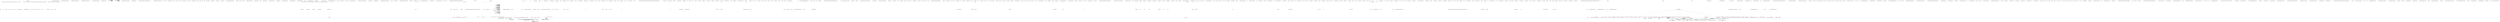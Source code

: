 digraph  {
n59 [label="QuantConnect.Indicators.KeltnerChannels", span=""];
n0 [cluster="QuantConnect.Indicators.KeltnerChannels.KeltnerChannels(int, decimal, QuantConnect.Indicators.MovingAverageType)", label="Entry QuantConnect.Indicators.KeltnerChannels.KeltnerChannels(int, decimal, QuantConnect.Indicators.MovingAverageType)", span="68-68"];
n1 [cluster="QuantConnect.Indicators.KeltnerChannels.KeltnerChannels(int, decimal, QuantConnect.Indicators.MovingAverageType)", label="Exit QuantConnect.Indicators.KeltnerChannels.KeltnerChannels(int, decimal, QuantConnect.Indicators.MovingAverageType)", span="68-68"];
n2 [cluster="QuantConnect.Indicators.KeltnerChannels.KeltnerChannels(string, int, decimal, QuantConnect.Indicators.MovingAverageType)", label="Entry QuantConnect.Indicators.KeltnerChannels.KeltnerChannels(string, int, decimal, QuantConnect.Indicators.MovingAverageType)", span="80-80"];
n3 [cluster="QuantConnect.Indicators.KeltnerChannels.KeltnerChannels(string, int, decimal, QuantConnect.Indicators.MovingAverageType)", label="_k = k", span="83-83"];
n4 [cluster="QuantConnect.Indicators.KeltnerChannels.KeltnerChannels(string, int, decimal, QuantConnect.Indicators.MovingAverageType)", label="AverageTrueRange = new AverageTrueRange(name + ''_AverageTrueRange'', period, MovingAverageType.Simple)", span="86-86"];
n5 [cluster="QuantConnect.Indicators.KeltnerChannels.KeltnerChannels(string, int, decimal, QuantConnect.Indicators.MovingAverageType)", label="MiddleBand = movingAverageType.AsIndicator(name + ''_MiddleBand'', period)", span="87-87"];
n6 [cluster="QuantConnect.Indicators.KeltnerChannels.KeltnerChannels(string, int, decimal, QuantConnect.Indicators.MovingAverageType)", label="LowerBand = new FunctionalIndicator<TradeBar>(name + ''_LowerBand'',\r\n                input => ComputeLowerBand(),\r\n                lowerBand => MiddleBand.IsReady,\r\n                () => MiddleBand.Reset()\r\n                )", span="90-94"];
n7 [cluster="QuantConnect.Indicators.KeltnerChannels.KeltnerChannels(string, int, decimal, QuantConnect.Indicators.MovingAverageType)", label="UpperBand = new FunctionalIndicator<TradeBar>(name + ''_UpperBand'',\r\n                input => ComputeUpperBand(),\r\n                upperBand => MiddleBand.IsReady,\r\n                () => MiddleBand.Reset()\r\n                )", span="97-101"];
n9 [cluster="QuantConnect.Indicators.AverageTrueRange.AverageTrueRange(string, int, QuantConnect.Indicators.MovingAverageType)", label="Entry QuantConnect.Indicators.AverageTrueRange.AverageTrueRange(string, int, QuantConnect.Indicators.MovingAverageType)", span="56-56"];
n10 [cluster="QuantConnect.Indicators.MovingAverageType.AsIndicator(string, int)", label="Entry QuantConnect.Indicators.MovingAverageType.AsIndicator(string, int)", span="75-75"];
n11 [cluster="QuantConnect.Indicators.FunctionalIndicator<T>.FunctionalIndicator(string, System.Func<T, decimal>, System.Func<QuantConnect.Indicators.IndicatorBase<T>, bool>, System.Action)", label="Entry QuantConnect.Indicators.FunctionalIndicator<T>.FunctionalIndicator(string, System.Func<T, decimal>, System.Func<QuantConnect.Indicators.IndicatorBase<T>, bool>, System.Action)", span="55-55"];
n8 [cluster="QuantConnect.Indicators.KeltnerChannels.KeltnerChannels(string, int, decimal, QuantConnect.Indicators.MovingAverageType)", label="Exit QuantConnect.Indicators.KeltnerChannels.KeltnerChannels(string, int, decimal, QuantConnect.Indicators.MovingAverageType)", span="80-80"];
n12 [cluster="lambda expression", label="Entry lambda expression", span="91-91"];
n13 [cluster="lambda expression", label="ComputeLowerBand()", span="91-91"];
n14 [cluster="lambda expression", label="Exit lambda expression", span="91-91"];
n15 [cluster="QuantConnect.Indicators.KeltnerChannels.ComputeLowerBand()", label="Entry QuantConnect.Indicators.KeltnerChannels.ComputeLowerBand()", span="146-146"];
n16 [cluster="lambda expression", label="Entry lambda expression", span="92-92"];
n17 [cluster="lambda expression", label="MiddleBand.IsReady", span="92-92"];
n18 [cluster="lambda expression", label="Exit lambda expression", span="92-92"];
n19 [cluster="lambda expression", label="Entry lambda expression", span="93-93"];
n20 [cluster="lambda expression", label="MiddleBand.Reset()", span="93-93"];
n21 [cluster="lambda expression", label="Exit lambda expression", span="93-93"];
n22 [cluster="QuantConnect.Indicators.IndicatorBase<T>.Reset()", label="Entry QuantConnect.Indicators.IndicatorBase<T>.Reset()", span="102-102"];
n23 [cluster="lambda expression", label="Entry lambda expression", span="98-98"];
n24 [cluster="lambda expression", label="ComputeUpperBand()", span="98-98"];
n25 [cluster="lambda expression", label="Exit lambda expression", span="98-98"];
n26 [cluster="QuantConnect.Indicators.KeltnerChannels.ComputeUpperBand()", label="Entry QuantConnect.Indicators.KeltnerChannels.ComputeUpperBand()", span="154-154"];
n27 [cluster="lambda expression", label="Entry lambda expression", span="99-99"];
n28 [cluster="lambda expression", label="MiddleBand.IsReady", span="99-99"];
n29 [cluster="lambda expression", label="Exit lambda expression", span="99-99"];
n30 [cluster="lambda expression", label="Entry lambda expression", span="100-100"];
n31 [cluster="lambda expression", label="MiddleBand.Reset()", span="100-100"];
n32 [cluster="lambda expression", label="Exit lambda expression", span="100-100"];
n33 [cluster="QuantConnect.Indicators.KeltnerChannels.Reset()", label="Entry QuantConnect.Indicators.KeltnerChannels.Reset()", span="115-115"];
n34 [cluster="QuantConnect.Indicators.KeltnerChannels.Reset()", label="AverageTrueRange.Reset()", span="117-117"];
n35 [cluster="QuantConnect.Indicators.KeltnerChannels.Reset()", label="MiddleBand.Reset()", span="118-118"];
n36 [cluster="QuantConnect.Indicators.KeltnerChannels.Reset()", label="UpperBand.Reset()", span="119-119"];
n37 [cluster="QuantConnect.Indicators.KeltnerChannels.Reset()", label="LowerBand.Reset()", span="120-120"];
n38 [cluster="QuantConnect.Indicators.KeltnerChannels.Reset()", label="base.Reset()", span="121-121"];
n39 [cluster="QuantConnect.Indicators.KeltnerChannels.Reset()", label="Exit QuantConnect.Indicators.KeltnerChannels.Reset()", span="115-115"];
n40 [cluster="QuantConnect.Indicators.KeltnerChannels.ComputeNextValue(QuantConnect.Data.Market.TradeBar)", label="Entry QuantConnect.Indicators.KeltnerChannels.ComputeNextValue(QuantConnect.Data.Market.TradeBar)", span="129-129"];
n41 [cluster="QuantConnect.Indicators.KeltnerChannels.ComputeNextValue(QuantConnect.Data.Market.TradeBar)", label="AverageTrueRange.Update(input)", span="131-131"];
n42 [cluster="QuantConnect.Indicators.KeltnerChannels.ComputeNextValue(QuantConnect.Data.Market.TradeBar)", label="var typicalPrice = (input.High + input.Low + input.Close)/3m", span="133-133"];
n43 [cluster="QuantConnect.Indicators.KeltnerChannels.ComputeNextValue(QuantConnect.Data.Market.TradeBar)", label="MiddleBand.Update(input.Time, typicalPrice)", span="134-134"];
n45 [cluster="QuantConnect.Indicators.KeltnerChannels.ComputeNextValue(QuantConnect.Data.Market.TradeBar)", label="LowerBand.Update(input)", span="138-138"];
n46 [cluster="QuantConnect.Indicators.KeltnerChannels.ComputeNextValue(QuantConnect.Data.Market.TradeBar)", label="UpperBand.Update(input)", span="139-139"];
n49 [cluster="QuantConnect.Indicators.IndicatorBase<T>.Update(T)", label="Entry QuantConnect.Indicators.IndicatorBase<T>.Update(T)", span="74-74"];
n50 [cluster="QuantConnect.Indicators.IndicatorBase<QuantConnect.Indicators.IndicatorDataPoint>.Update(System.DateTime, decimal)", label="Entry QuantConnect.Indicators.IndicatorBase<QuantConnect.Indicators.IndicatorDataPoint>.Update(System.DateTime, decimal)", span="36-36"];
n51 [cluster="System.DateTime.ToString(string)", label="Entry System.DateTime.ToString(string)", span="0-0"];
n52 [cluster="decimal.SmartRounding()", label="Entry decimal.SmartRounding()", span="173-173"];
n53 [cluster="System.Console.WriteLine(string)", label="Entry System.Console.WriteLine(string)", span="0-0"];
n47 [cluster="QuantConnect.Indicators.KeltnerChannels.ComputeNextValue(QuantConnect.Data.Market.TradeBar)", label="return MiddleBand;", span="140-140"];
n48 [cluster="QuantConnect.Indicators.KeltnerChannels.ComputeNextValue(QuantConnect.Data.Market.TradeBar)", label="Exit QuantConnect.Indicators.KeltnerChannels.ComputeNextValue(QuantConnect.Data.Market.TradeBar)", span="129-129"];
n54 [cluster="QuantConnect.Indicators.KeltnerChannels.ComputeLowerBand()", label="return MiddleBand.IsReady ? MiddleBand - AverageTrueRange*_k : new decimal(0.0);", span="148-148"];
n55 [cluster="QuantConnect.Indicators.KeltnerChannels.ComputeLowerBand()", label="Exit QuantConnect.Indicators.KeltnerChannels.ComputeLowerBand()", span="146-146"];
n56 [cluster="decimal.Decimal(double)", label="Entry decimal.Decimal(double)", span="0-0"];
n57 [cluster="QuantConnect.Indicators.KeltnerChannels.ComputeUpperBand()", label="return MiddleBand.IsReady ? MiddleBand + AverageTrueRange*_k : new decimal(0.0);", span="156-156"];
n58 [cluster="QuantConnect.Indicators.KeltnerChannels.ComputeUpperBand()", label="Exit QuantConnect.Indicators.KeltnerChannels.ComputeUpperBand()", span="154-154"];
m0_6 [cluster="System.Collections.Concurrent.ConcurrentDictionary<TKey, TValue>.ConcurrentDictionary()", file="LocalDiskFactorFileProvider.cs", label="Entry System.Collections.Concurrent.ConcurrentDictionary<TKey, TValue>.ConcurrentDictionary()", span="0-0"];
m0_32 [cluster="QuantConnect.Data.Auxiliary.FactorFile.Read(string, string)", file="LocalDiskFactorFileProvider.cs", label="Entry QuantConnect.Data.Auxiliary.FactorFile.Read(string, string)", span="48-48"];
m0_23 [cluster="QuantConnect.Data.Auxiliary.MapFileResolver.ResolveMapFile(string, System.DateTime)", file="LocalDiskFactorFileProvider.cs", label="Entry QuantConnect.Data.Auxiliary.MapFileResolver.ResolveMapFile(string, System.DateTime)", span="124-124"];
m0_0 [cluster="QuantConnect.Data.Auxiliary.LocalDiskFactorFileProvider.LocalDiskFactorFileProvider()", file="LocalDiskFactorFileProvider.cs", label="Entry QuantConnect.Data.Auxiliary.LocalDiskFactorFileProvider.LocalDiskFactorFileProvider()", span="35-35"];
m0_1 [cluster="QuantConnect.Data.Auxiliary.LocalDiskFactorFileProvider.LocalDiskFactorFileProvider()", file="LocalDiskFactorFileProvider.cs", label="Exit QuantConnect.Data.Auxiliary.LocalDiskFactorFileProvider.LocalDiskFactorFileProvider()", span="35-35"];
m0_7 [cluster="QuantConnect.Data.Auxiliary.LocalDiskFactorFileProvider.Get(QuantConnect.Symbol)", file="LocalDiskFactorFileProvider.cs", label="Entry QuantConnect.Data.Auxiliary.LocalDiskFactorFileProvider.Get(QuantConnect.Symbol)", span="56-56"];
m0_8 [cluster="QuantConnect.Data.Auxiliary.LocalDiskFactorFileProvider.Get(QuantConnect.Symbol)", file="LocalDiskFactorFileProvider.cs", label="FactorFile factorFile", span="58-58"];
m0_9 [cluster="QuantConnect.Data.Auxiliary.LocalDiskFactorFileProvider.Get(QuantConnect.Symbol)", file="LocalDiskFactorFileProvider.cs", label="_cache.TryGetValue(symbol, out factorFile)", span="59-59"];
m0_11 [cluster="QuantConnect.Data.Auxiliary.LocalDiskFactorFileProvider.Get(QuantConnect.Symbol)", file="LocalDiskFactorFileProvider.cs", label="var market = symbol.ID.Market", span="64-64"];
m0_14 [cluster="QuantConnect.Data.Auxiliary.LocalDiskFactorFileProvider.Get(QuantConnect.Symbol)", file="LocalDiskFactorFileProvider.cs", label="return GetFactorFile(symbol, symbol.Value, market);", span="70-70"];
m0_15 [cluster="QuantConnect.Data.Auxiliary.LocalDiskFactorFileProvider.Get(QuantConnect.Symbol)", color=green, community=0, file="LocalDiskFactorFileProvider.cs", label="var mapFile = mapFileResolver.ResolveMapFile(symbol.Value, symbol.ID.Date)", prediction=0, span="73-73"];
m0_17 [cluster="QuantConnect.Data.Auxiliary.LocalDiskFactorFileProvider.Get(QuantConnect.Symbol)", file="LocalDiskFactorFileProvider.cs", label="return GetFactorFile(symbol, symbol.Value, market);", span="76-76"];
m0_18 [cluster="QuantConnect.Data.Auxiliary.LocalDiskFactorFileProvider.Get(QuantConnect.Symbol)", file="LocalDiskFactorFileProvider.cs", label="return GetFactorFile(symbol, mapFile.Permtick, market);", span="79-79"];
m0_10 [cluster="QuantConnect.Data.Auxiliary.LocalDiskFactorFileProvider.Get(QuantConnect.Symbol)", file="LocalDiskFactorFileProvider.cs", label="return factorFile;", span="61-61"];
m0_12 [cluster="QuantConnect.Data.Auxiliary.LocalDiskFactorFileProvider.Get(QuantConnect.Symbol)", file="LocalDiskFactorFileProvider.cs", label="var mapFileResolver = _mapFileProvider.Get(market)", span="67-67"];
m0_13 [cluster="QuantConnect.Data.Auxiliary.LocalDiskFactorFileProvider.Get(QuantConnect.Symbol)", file="LocalDiskFactorFileProvider.cs", label="mapFileResolver == null", span="68-68"];
m0_16 [cluster="QuantConnect.Data.Auxiliary.LocalDiskFactorFileProvider.Get(QuantConnect.Symbol)", file="LocalDiskFactorFileProvider.cs", label="mapFile.IsNullOrEmpty()", span="74-74"];
m0_19 [cluster="QuantConnect.Data.Auxiliary.LocalDiskFactorFileProvider.Get(QuantConnect.Symbol)", file="LocalDiskFactorFileProvider.cs", label="Exit QuantConnect.Data.Auxiliary.LocalDiskFactorFileProvider.Get(QuantConnect.Symbol)", span="56-56"];
m0_33 [cluster="System.Collections.Concurrent.ConcurrentDictionary<TKey, TValue>.AddOrUpdate(TKey, TValue, System.Func<TKey, TValue, TValue>)", file="LocalDiskFactorFileProvider.cs", label="Entry System.Collections.Concurrent.ConcurrentDictionary<TKey, TValue>.AddOrUpdate(TKey, TValue, System.Func<TKey, TValue, TValue>)", span="0-0"];
m0_21 [cluster="QuantConnect.Interfaces.IMapFileProvider.Get(string)", file="LocalDiskFactorFileProvider.cs", label="Entry QuantConnect.Interfaces.IMapFileProvider.Get(string)", span="33-33"];
m0_31 [cluster="QuantConnect.Data.Auxiliary.FactorFile.HasScalingFactors(string, string)", file="LocalDiskFactorFileProvider.cs", label="Entry QuantConnect.Data.Auxiliary.FactorFile.HasScalingFactors(string, string)", span="86-86"];
m0_2 [cluster="QuantConnect.Data.Auxiliary.LocalDiskFactorFileProvider.LocalDiskFactorFileProvider(QuantConnect.Interfaces.IMapFileProvider)", file="LocalDiskFactorFileProvider.cs", label="Entry QuantConnect.Data.Auxiliary.LocalDiskFactorFileProvider.LocalDiskFactorFileProvider(QuantConnect.Interfaces.IMapFileProvider)", span="45-45"];
m0_3 [cluster="QuantConnect.Data.Auxiliary.LocalDiskFactorFileProvider.LocalDiskFactorFileProvider(QuantConnect.Interfaces.IMapFileProvider)", file="LocalDiskFactorFileProvider.cs", label="_mapFileProvider = mapFileProvider", span="47-47"];
m0_4 [cluster="QuantConnect.Data.Auxiliary.LocalDiskFactorFileProvider.LocalDiskFactorFileProvider(QuantConnect.Interfaces.IMapFileProvider)", file="LocalDiskFactorFileProvider.cs", label="_cache = new ConcurrentDictionary<Symbol, FactorFile>()", span="48-48"];
m0_5 [cluster="QuantConnect.Data.Auxiliary.LocalDiskFactorFileProvider.LocalDiskFactorFileProvider(QuantConnect.Interfaces.IMapFileProvider)", file="LocalDiskFactorFileProvider.cs", label="Exit QuantConnect.Data.Auxiliary.LocalDiskFactorFileProvider.LocalDiskFactorFileProvider(QuantConnect.Interfaces.IMapFileProvider)", span="45-45"];
m0_22 [cluster="QuantConnect.Data.Auxiliary.LocalDiskFactorFileProvider.GetFactorFile(QuantConnect.Symbol, string, string)", file="LocalDiskFactorFileProvider.cs", label="Entry QuantConnect.Data.Auxiliary.LocalDiskFactorFileProvider.GetFactorFile(QuantConnect.Symbol, string, string)", span="85-85"];
m0_25 [cluster="QuantConnect.Data.Auxiliary.LocalDiskFactorFileProvider.GetFactorFile(QuantConnect.Symbol, string, string)", file="LocalDiskFactorFileProvider.cs", label="FactorFile.HasScalingFactors(permtick, market)", span="87-87"];
m0_26 [cluster="QuantConnect.Data.Auxiliary.LocalDiskFactorFileProvider.GetFactorFile(QuantConnect.Symbol, string, string)", file="LocalDiskFactorFileProvider.cs", label="var factorFile = FactorFile.Read(permtick, market)", span="89-89"];
m0_27 [cluster="QuantConnect.Data.Auxiliary.LocalDiskFactorFileProvider.GetFactorFile(QuantConnect.Symbol, string, string)", file="LocalDiskFactorFileProvider.cs", label="_cache.AddOrUpdate(symbol, factorFile, (s, c) => factorFile)", span="90-90"];
m0_29 [cluster="QuantConnect.Data.Auxiliary.LocalDiskFactorFileProvider.GetFactorFile(QuantConnect.Symbol, string, string)", file="LocalDiskFactorFileProvider.cs", label="return null;", span="94-94"];
m0_28 [cluster="QuantConnect.Data.Auxiliary.LocalDiskFactorFileProvider.GetFactorFile(QuantConnect.Symbol, string, string)", file="LocalDiskFactorFileProvider.cs", label="return factorFile;", span="91-91"];
m0_30 [cluster="QuantConnect.Data.Auxiliary.LocalDiskFactorFileProvider.GetFactorFile(QuantConnect.Symbol, string, string)", file="LocalDiskFactorFileProvider.cs", label="Exit QuantConnect.Data.Auxiliary.LocalDiskFactorFileProvider.GetFactorFile(QuantConnect.Symbol, string, string)", span="85-85"];
m0_24 [cluster="System.Collections.Generic.IEnumerable<T>.IsNullOrEmpty<T>()", file="LocalDiskFactorFileProvider.cs", label="Entry System.Collections.Generic.IEnumerable<T>.IsNullOrEmpty<T>()", span="105-105"];
m0_20 [cluster="System.Collections.Concurrent.ConcurrentDictionary<TKey, TValue>.TryGetValue(TKey, out TValue)", file="LocalDiskFactorFileProvider.cs", label="Entry System.Collections.Concurrent.ConcurrentDictionary<TKey, TValue>.TryGetValue(TKey, out TValue)", span="0-0"];
m0_34 [cluster="lambda expression", file="LocalDiskFactorFileProvider.cs", label="Entry lambda expression", span="90-90"];
m0_35 [cluster="lambda expression", file="LocalDiskFactorFileProvider.cs", label=factorFile, span="90-90"];
m0_36 [cluster="lambda expression", file="LocalDiskFactorFileProvider.cs", label="Exit lambda expression", span="90-90"];
m0_37 [file="LocalDiskFactorFileProvider.cs", label="QuantConnect.Data.Auxiliary.LocalDiskFactorFileProvider", span=""];
m0_38 [file="LocalDiskFactorFileProvider.cs", label=factorFile, span=""];
m1_79 [cluster="Unk.Save", file="MapFileResolverTests.cs", label="Entry Unk.Save", span=""];
m1_86 [cluster="QuantConnect.Compression.UnzipData(byte[])", file="MapFileResolverTests.cs", label="var entry = zipStream.GetNextEntry()", span="216-216"];
m1_81 [cluster="QuantConnect.Compression.UnzipData(byte[])", file="MapFileResolverTests.cs", label=config, span=""];
m1_82 [cluster="QuantConnect.Compression.UnzipData(byte[])", file="MapFileResolverTests.cs", label=lastSourceRefreshTime, span=""];
m1_83 [cluster="QuantConnect.Compression.UnzipData(byte[])", file="MapFileResolverTests.cs", label=sourceFactory, span=""];
m1_90 [cluster="QuantConnect.Compression.UnzipData(byte[])", file="MapFileResolverTests.cs", label="data.Add(entry.Name, buffer.GetString())", span="225-225"];
m1_93 [cluster="QuantConnect.Compression.UnzipData(byte[])", file="MapFileResolverTests.cs", label="return data;", span="240-240"];
m1_84 [cluster="QuantConnect.Compression.UnzipData(byte[])", file="MapFileResolverTests.cs", label="QuantConnect.Interfaces.IDataProvider", span=""];
m1_85 [cluster="QuantConnect.Compression.UnzipData(byte[])", file="MapFileResolverTests.cs", label=frontier, span=""];
m1_89 [cluster="QuantConnect.Compression.UnzipData(byte[])", file="MapFileResolverTests.cs", label="zipStream.Read(buffer, 0, (int)entry.Size)", span="222-222"];
m1_91 [cluster="QuantConnect.Compression.UnzipData(byte[])", file="MapFileResolverTests.cs", label=Exception, span="236-236"];
m1_87 [cluster="QuantConnect.Compression.UnzipData(byte[])", file="MapFileResolverTests.cs", label="entry != null", span="218-218"];
m1_88 [cluster="QuantConnect.Compression.UnzipData(byte[])", file="MapFileResolverTests.cs", label="var buffer = new byte[entry.Size]", span="221-221"];
m1_92 [cluster="QuantConnect.Compression.UnzipData(byte[])", file="MapFileResolverTests.cs", label="Log.Error(err)", span="238-238"];
m1_94 [cluster="QuantConnect.Compression.UnzipData(byte[])", file="MapFileResolverTests.cs", label="Exit QuantConnect.Compression.UnzipData(byte[])", span="201-201"];
m1_17 [cluster="ZipOutputStream.cstr", file="MapFileResolverTests.cs", label="Entry ZipOutputStream.cstr", span=""];
m1_45 [cluster="QuantConnect.Compression.ZipData(string, System.Collections.Generic.IEnumerable<System.Collections.Generic.KeyValuePair<string, byte[]>>)", file="MapFileResolverTests.cs", label="return success;", span="127-127"];
m1_288 [cluster="QuantConnect.Compression.ReadZipEntry(Ionic.Zip.ZipEntry)", file="MapFileResolverTests.cs", label="Exit QuantConnect.Compression.ReadZipEntry(Ionic.Zip.ZipEntry)", span="617-617"];
m1_284 [cluster="QuantConnect.Compression.ReadZipEntry(Ionic.Zip.ZipEntry)", file="MapFileResolverTests.cs", label="Entry QuantConnect.Compression.ReadZipEntry(Ionic.Zip.ZipEntry)", span="617-617"];
m1_285 [cluster="QuantConnect.Compression.ReadZipEntry(Ionic.Zip.ZipEntry)", file="MapFileResolverTests.cs", label="var entryReader = new StreamReader(entry.OpenReader())", span="619-619"];
m1_287 [cluster="QuantConnect.Compression.ReadZipEntry(Ionic.Zip.ZipEntry)", file="MapFileResolverTests.cs", label="yield return entryReader.ReadLine();", span="623-623"];
m1_286 [cluster="QuantConnect.Compression.ReadZipEntry(Ionic.Zip.ZipEntry)", file="MapFileResolverTests.cs", label="!entryReader.EndOfStream", span="621-621"];
m1_80 [cluster="ZipFile.cstr", file="MapFileResolverTests.cs", label="QuantConnect.Lean.Engine.DataFeeds.Enumerators.Factories.LiveCustomDataSubscriptionEnumeratorFactory", span=""];
m1_158 [cluster="QuantConnect.Compression.Zip(string, string, string)", file="MapFileResolverTests.cs", label="stream.PutNextEntry(entry)", span="354-354"];
m1_155 [cluster="QuantConnect.Compression.Zip(string, string, string)", file="MapFileResolverTests.cs", label="Entry QuantConnect.Compression.Zip(string, string, string)", span="349-349"];
m1_156 [cluster="QuantConnect.Compression.Zip(string, string, string)", file="MapFileResolverTests.cs", label="var stream = new ZipOutputStream(File.Create(zipPath))", span="351-351"];
m1_157 [cluster="QuantConnect.Compression.Zip(string, string, string)", file="MapFileResolverTests.cs", label="var entry = new ZipEntry(zipEntry)", span="353-353"];
m1_160 [cluster="QuantConnect.Compression.Zip(string, string, string)", file="MapFileResolverTests.cs", label="var dataReader = new MemoryStream(Encoding.Default.GetBytes(data))", span="356-356"];
m1_163 [cluster="QuantConnect.Compression.Zip(string, string, string)", file="MapFileResolverTests.cs", label="stream.Write(buffer, 0, sourceBytes)", span="362-362"];
m1_159 [cluster="QuantConnect.Compression.Zip(string, string, string)", file="MapFileResolverTests.cs", label="var buffer = new byte[4096]", span="355-355"];
m1_162 [cluster="QuantConnect.Compression.Zip(string, string, string)", file="MapFileResolverTests.cs", label="sourceBytes = dataReader.Read(buffer, 0, buffer.Length)", span="361-361"];
m1_161 [cluster="QuantConnect.Compression.Zip(string, string, string)", file="MapFileResolverTests.cs", label="int sourceBytes", span="358-358"];
m1_164 [cluster="QuantConnect.Compression.Zip(string, string, string)", file="MapFileResolverTests.cs", label="sourceBytes > 0", span="364-364"];
m1_165 [cluster="QuantConnect.Compression.Zip(string, string, string)", file="MapFileResolverTests.cs", label="Exit QuantConnect.Compression.Zip(string, string, string)", span="349-349"];
m1_335 [cluster="string.LastIndexOf(char)", file="MapFileResolverTests.cs", label="Entry string.LastIndexOf(char)", span="0-0"];
m1_51 [cluster="QuantConnect.Compression.ZipData(string, string, System.Collections.Generic.IEnumerable<string>)", file="MapFileResolverTests.cs", label="var writer = new StreamWriter(stream)", span="142-142"];
m1_148 [cluster="System.IO.File.OpenRead(string)", file="MapFileResolverTests.cs", label="Entry System.IO.File.OpenRead(string)", span="0-0"];
m1_19 [cluster="lambda expression", file="MapFileResolverTests.cs", label="var utcNow = _timeProvider.GetUtcNow()", span="62-62"];
m1_47 [cluster="lambda expression", file="MapFileResolverTests.cs", label="Entry lambda expression", span="91-95"];
m1_137 [cluster="QuantConnect.Compression.Zip(string, string, string, bool)", file="MapFileResolverTests.cs", label="stream.PutNextEntry(entry)", span="312-312"];
m1_133 [cluster="QuantConnect.Compression.Zip(string, string, string, bool)", file="MapFileResolverTests.cs", label="Entry QuantConnect.Compression.Zip(string, string, string, bool)", span="303-303"];
m1_134 [cluster="QuantConnect.Compression.Zip(string, string, string, bool)", file="MapFileResolverTests.cs", label="var buffer = new byte[4096]", span="307-307"];
m1_135 [cluster="QuantConnect.Compression.Zip(string, string, string, bool)", file="MapFileResolverTests.cs", label="var stream = new ZipOutputStream(File.Create(destination))", span="308-308"];
m1_136 [cluster="QuantConnect.Compression.Zip(string, string, string, bool)", file="MapFileResolverTests.cs", label="var entry = new ZipEntry(zipEntryName)", span="311-311"];
m1_138 [cluster="QuantConnect.Compression.Zip(string, string, string, bool)", file="MapFileResolverTests.cs", label="var fs = File.OpenRead(source)", span="314-314"];
m1_143 [cluster="QuantConnect.Compression.Zip(string, string, string, bool)", file="MapFileResolverTests.cs", label=deleteOriginal, span="327-327"];
m1_144 [cluster="QuantConnect.Compression.Zip(string, string, string, bool)", file="MapFileResolverTests.cs", label="File.Delete(source)", span="329-329"];
m1_140 [cluster="QuantConnect.Compression.Zip(string, string, string, bool)", file="MapFileResolverTests.cs", label="sourceBytes = fs.Read(buffer, 0, buffer.Length)", span="319-319"];
m1_141 [cluster="QuantConnect.Compression.Zip(string, string, string, bool)", file="MapFileResolverTests.cs", label="stream.Write(buffer, 0, sourceBytes)", span="320-320"];
m1_139 [cluster="QuantConnect.Compression.Zip(string, string, string, bool)", file="MapFileResolverTests.cs", label="int sourceBytes", span="316-316"];
m1_142 [cluster="QuantConnect.Compression.Zip(string, string, string, bool)", file="MapFileResolverTests.cs", label="sourceBytes > 0", span="322-322"];
m1_145 [cluster="QuantConnect.Compression.Zip(string, string, string, bool)", file="MapFileResolverTests.cs", label=Exception, span="332-332"];
m1_146 [cluster="QuantConnect.Compression.Zip(string, string, string, bool)", file="MapFileResolverTests.cs", label="Log.Error(err)", span="334-334"];
m1_147 [cluster="QuantConnect.Compression.Zip(string, string, string, bool)", file="MapFileResolverTests.cs", label="Exit QuantConnect.Compression.Zip(string, string, string, bool)", span="303-303"];
m1_23 [cluster="lambda expression", color=green, community=0, file="MapFileResolverTests.cs", label="lastSourceRefreshTime = utcNow", prediction=1, span="69-69"];
m1_61 [cluster="QuantConnect.Lean.Engine.DataFeeds.Enumerators.Factories.LiveCustomDataSubscriptionEnumeratorFactory.EnumerateDataSourceReader(QuantConnect.Data.SubscriptionDataConfig, QuantConnect.Interfaces.IDataProvider, QuantConnect.Util.Ref<System.DateTime>, QuantConnect.Data.SubscriptionDataSource, System.DateTime)", file="MapFileResolverTests.cs", label="Exit QuantConnect.Lean.Engine.DataFeeds.Enumerators.Factories.LiveCustomDataSubscriptionEnumeratorFactory.EnumerateDataSourceReader(QuantConnect.Data.SubscriptionDataConfig, QuantConnect.Interfaces.IDataProvider, QuantConnect.Util.Ref<System.DateTime>, QuantConnect.Data.SubscriptionDataSource, System.DateTime)", span="106-106"];
m1_98 [cluster="byte[].GetString(System.Text.Encoding)", file="MapFileResolverTests.cs", label="Entry byte[].GetString(System.Text.Encoding)", span="84-84"];
m1_64 [cluster="QuantConnect.Compression.ZipCreateAppendData(string, string, string)", file="MapFileResolverTests.cs", label="File.Exists(path)", span="171-171"];
m1_37 [cluster="QuantConnect.Compression.ZipData(string, System.Collections.Generic.IEnumerable<System.Collections.Generic.KeyValuePair<string, byte[]>>)", file="MapFileResolverTests.cs", label="sourceBytes = ms.Read(buffer, 0, buffer.Length)", span="110-110"];
m1_257 [cluster="System.Linq.Enumerable.Empty<TResult>()", file="MapFileResolverTests.cs", label="Entry System.Linq.Enumerable.Empty<TResult>()", span="0-0"];
m1_303 [cluster="System.IO.StreamReader.StreamReader(System.IO.Stream)", file="MapFileResolverTests.cs", label="Entry System.IO.StreamReader.StreamReader(System.IO.Stream)", span="0-0"];
m1_270 [cluster="QuantConnect.Compression.ReadLines(string)", file="MapFileResolverTests.cs", label="return ReadLinesImpl(filename, firstEntryOnly: true).Single().Value;", span="591-591"];
m1_266 [cluster="QuantConnect.Compression.ReadLines(string)", file="MapFileResolverTests.cs", label="Entry QuantConnect.Compression.ReadLines(string)", span="581-581"];
m1_267 [cluster="QuantConnect.Compression.ReadLines(string)", file="MapFileResolverTests.cs", label="!File.Exists(filename)", span="583-583"];
m1_268 [cluster="QuantConnect.Compression.ReadLines(string)", file="MapFileResolverTests.cs", label="Log.Error(''Compression.ReadFirstZipEntry(): File does not exist: '' + filename)", span="585-585"];
m1_269 [cluster="QuantConnect.Compression.ReadLines(string)", file="MapFileResolverTests.cs", label="return Enumerable.Empty<string>();", span="586-586"];
m1_271 [cluster="QuantConnect.Compression.ReadLines(string)", file="MapFileResolverTests.cs", label=Exception, span="593-593"];
m1_272 [cluster="QuantConnect.Compression.ReadLines(string)", file="MapFileResolverTests.cs", label="Log.Error(err)", span="595-595"];
m1_273 [cluster="QuantConnect.Compression.ReadLines(string)", file="MapFileResolverTests.cs", label="return Enumerable.Empty<string>();", span="597-597"];
m1_274 [cluster="QuantConnect.Compression.ReadLines(string)", file="MapFileResolverTests.cs", label="Exit QuantConnect.Compression.ReadLines(string)", span="581-581"];
m1_372 [cluster="System.IO.MemoryStream.ToArray()", file="MapFileResolverTests.cs", label="Entry System.IO.MemoryStream.ToArray()", span="0-0"];
m1_21 [cluster="lambda expression", file="MapFileResolverTests.cs", label="utcNow - lastSourceRefreshTime < minimumTimeBetweenCalls", span="64-64"];
m1_14 [cluster="QuantConnect.Compression.ZipData(string, System.Collections.Generic.Dictionary<string, string>)", file="MapFileResolverTests.cs", label="return false;", span="77-77"];
m1_340 [cluster="System.Collections.Generic.List<T>.Add(T)", file="MapFileResolverTests.cs", label="Entry System.Collections.Generic.List<T>.Add(T)", span="0-0"];
m1_103 [cluster="QuantConnect.Compression.ZipBytes(byte[], string)", file="MapFileResolverTests.cs", label="var entry = archive.CreateEntry(zipEntryName)", span="254-254"];
m1_100 [cluster="QuantConnect.Compression.ZipBytes(byte[], string)", file="MapFileResolverTests.cs", label="Entry QuantConnect.Compression.ZipBytes(byte[], string)", span="249-249"];
m1_101 [cluster="QuantConnect.Compression.ZipBytes(byte[], string)", file="MapFileResolverTests.cs", label="var memoryStream = new MemoryStream()", span="251-251"];
m1_105 [cluster="QuantConnect.Compression.ZipBytes(byte[], string)", file="MapFileResolverTests.cs", label="entryStream.Write(bytes, 0, bytes.Length)", span="257-257"];
m1_102 [cluster="QuantConnect.Compression.ZipBytes(byte[], string)", file="MapFileResolverTests.cs", label="var archive = new ZipArchive(memoryStream, ZipArchiveMode.Create, true)", span="252-252"];
m1_106 [cluster="QuantConnect.Compression.ZipBytes(byte[], string)", file="MapFileResolverTests.cs", label="return memoryStream.GetBuffer();", span="260-260"];
m1_104 [cluster="QuantConnect.Compression.ZipBytes(byte[], string)", file="MapFileResolverTests.cs", label="var entryStream = entry.Open()", span="255-255"];
m1_107 [cluster="QuantConnect.Compression.ZipBytes(byte[], string)", file="MapFileResolverTests.cs", label="Exit QuantConnect.Compression.ZipBytes(byte[], string)", span="249-249"];
m1_304 [cluster="QuantConnect.Compression.UnzipStream(System.IO.Stream, out Ionic.Zip.ZipFile)", file="MapFileResolverTests.cs", label="Entry QuantConnect.Compression.UnzipStream(System.IO.Stream, out Ionic.Zip.ZipFile)", span="665-665"];
m1_305 [cluster="QuantConnect.Compression.UnzipStream(System.IO.Stream, out Ionic.Zip.ZipFile)", file="MapFileResolverTests.cs", label="zipFile = ZipFile.Read(zipstream)", span="667-667"];
m1_306 [cluster="QuantConnect.Compression.UnzipStream(System.IO.Stream, out Ionic.Zip.ZipFile)", file="MapFileResolverTests.cs", label="var entry = zipFile.Entries.FirstOrDefault()", span="672-672"];
m1_307 [cluster="QuantConnect.Compression.UnzipStream(System.IO.Stream, out Ionic.Zip.ZipFile)", file="MapFileResolverTests.cs", label="entry != null", span="674-674"];
m1_308 [cluster="QuantConnect.Compression.UnzipStream(System.IO.Stream, out Ionic.Zip.ZipFile)", file="MapFileResolverTests.cs", label="return entry.OpenReader();", span="676-676"];
m1_309 [cluster="QuantConnect.Compression.UnzipStream(System.IO.Stream, out Ionic.Zip.ZipFile)", file="MapFileResolverTests.cs", label=Exception, span="679-679"];
m1_311 [cluster="QuantConnect.Compression.UnzipStream(System.IO.Stream, out Ionic.Zip.ZipFile)", file="MapFileResolverTests.cs", label="return null;", span="684-684"];
m1_310 [cluster="QuantConnect.Compression.UnzipStream(System.IO.Stream, out Ionic.Zip.ZipFile)", file="MapFileResolverTests.cs", label="Log.Error(err)", span="681-681"];
m1_312 [cluster="QuantConnect.Compression.UnzipStream(System.IO.Stream, out Ionic.Zip.ZipFile)", file="MapFileResolverTests.cs", label="Exit QuantConnect.Compression.UnzipStream(System.IO.Stream, out Ionic.Zip.ZipFile)", span="665-665"];
m1_242 [cluster="System.IO.StreamReader.Close()", file="MapFileResolverTests.cs", label="Entry System.IO.StreamReader.Close()", span="0-0"];
m1_348 [cluster="Unk.CreateInputTarArchive", file="MapFileResolverTests.cs", label="Entry Unk.CreateInputTarArchive", span=""];
m1_388 [cluster="System.Math.Max(int, int)", file="MapFileResolverTests.cs", label="Entry System.Math.Max(int, int)", span="0-0"];
m1_27 [cluster="lambda expression", color=green, community=0, file="MapFileResolverTests.cs", label="SourceRequiresFastForward(source)", prediction=2, span="76-76"];
m1_78 [cluster="System.TimeSpan.FromSeconds(double)", file="MapFileResolverTests.cs", label="Entry System.TimeSpan.FromSeconds(double)", span="0-0"];
m1_52 [cluster="QuantConnect.Compression.ZipData(string, string, System.Collections.Generic.IEnumerable<string>)", file="MapFileResolverTests.cs", label="var entry = new ZipEntry(zipEntry)", span="144-144"];
m1_334 [cluster="System.Collections.Generic.List<T>.List()", file="MapFileResolverTests.cs", label="Entry System.Collections.Generic.List<T>.List()", span="0-0"];
m1_350 [cluster="System.IO.Stream.Close()", file="MapFileResolverTests.cs", label="Entry System.IO.Stream.Close()", span="0-0"];
m1_175 [cluster="Unk.CreateFromDirectory", file="MapFileResolverTests.cs", label="Entry Unk.CreateFromDirectory", span=""];
m1_18 [cluster="System.IO.File.Create(string)", file="MapFileResolverTests.cs", label="Entry System.IO.File.Create(string)", span="0-0"];
m1_245 [cluster="lambda expression", file="MapFileResolverTests.cs", label="zipEntryName == null || string.Compare(x.FileName, zipEntryName, StringComparison.OrdinalIgnoreCase) == 0", span="501-501"];
m1_244 [cluster="lambda expression", file="MapFileResolverTests.cs", label="Entry lambda expression", span="501-501"];
m1_246 [cluster="lambda expression", file="MapFileResolverTests.cs", label="Exit lambda expression", span="501-501"];
m1_26 [cluster="Unk.Close", color=green, community=0, file="MapFileResolverTests.cs", label="Entry Unk.Close", prediction=2, span=""];
m1_24 [cluster="Unk.CloseEntry", color=green, community=0, file="MapFileResolverTests.cs", label="Entry Unk.CloseEntry", prediction=2, span=""];
m1_25 [cluster="Unk.Finish", color=green, community=0, file="MapFileResolverTests.cs", label="Entry Unk.Finish", prediction=2, span=""];
m1_29 [cluster="QuantConnect.Compression.ZipData(string, System.Collections.Generic.IEnumerable<System.Collections.Generic.KeyValuePair<string, byte[]>>)", file="MapFileResolverTests.cs", label="var success = true", span="90-90"];
m1_30 [cluster="QuantConnect.Compression.ZipData(string, System.Collections.Generic.IEnumerable<System.Collections.Generic.KeyValuePair<string, byte[]>>)", file="MapFileResolverTests.cs", label="var buffer = new byte[4096]", span="91-91"];
m1_31 [cluster="QuantConnect.Compression.ZipData(string, System.Collections.Generic.IEnumerable<System.Collections.Generic.KeyValuePair<string, byte[]>>)", file="MapFileResolverTests.cs", label="var stream = new ZipOutputStream(File.Create(zipPath))", span="96-96"];
m1_28 [cluster="QuantConnect.Compression.ZipData(string, System.Collections.Generic.IEnumerable<System.Collections.Generic.KeyValuePair<string, byte[]>>)", file="MapFileResolverTests.cs", label="Entry QuantConnect.Compression.ZipData(string, System.Collections.Generic.IEnumerable<System.Collections.Generic.KeyValuePair<string, byte[]>>)", span="88-88"];
m1_32 [cluster="QuantConnect.Compression.ZipData(string, System.Collections.Generic.IEnumerable<System.Collections.Generic.KeyValuePair<string, byte[]>>)", color=green, community=0, file="MapFileResolverTests.cs", label=filenamesAndData, prediction=6, span="98-98"];
m1_33 [cluster="QuantConnect.Compression.ZipData(string, System.Collections.Generic.IEnumerable<System.Collections.Generic.KeyValuePair<string, byte[]>>)", color=green, community=0, file="MapFileResolverTests.cs", label="var entry = new ZipEntry(file.Key)", prediction=7, span="101-101"];
m1_34 [cluster="QuantConnect.Compression.ZipData(string, System.Collections.Generic.IEnumerable<System.Collections.Generic.KeyValuePair<string, byte[]>>)", file="MapFileResolverTests.cs", label="stream.PutNextEntry(entry)", span="103-103"];
m1_20 [cluster="ZipEntry.cstr", file="MapFileResolverTests.cs", label="Entry ZipEntry.cstr", span=""];
m1_22 [cluster="Unk.PutNextEntry", file="MapFileResolverTests.cs", label="Entry Unk.PutNextEntry", span=""];
m1_48 [cluster="System.IO.MemoryStream.Read(byte[], int, int)", file="MapFileResolverTests.cs", label="Entry System.IO.MemoryStream.Read(byte[], int, int)", span="0-0"];
m1_49 [cluster="QuantConnect.Compression.ZipData(string, string, System.Collections.Generic.IEnumerable<string>)", file="MapFileResolverTests.cs", label="Entry QuantConnect.Compression.ZipData(string, string, System.Collections.Generic.IEnumerable<string>)", span="137-137"];
m1_50 [cluster="QuantConnect.Compression.ZipData(string, string, System.Collections.Generic.IEnumerable<string>)", file="MapFileResolverTests.cs", label="var stream = new ZipOutputStream(File.Create(zipPath))", span="141-141"];
m1_4 [cluster="QuantConnect.Lean.Engine.DataFeeds.Enumerators.Factories.LiveCustomDataSubscriptionEnumeratorFactory.CreateEnumerator(QuantConnect.Data.UniverseSelection.SubscriptionRequest, QuantConnect.Interfaces.IDataProvider)", file="MapFileResolverTests.cs", label="var config = request.Configuration", span="50-50"];
m1_0 [cluster="QuantConnect.Lean.Engine.DataFeeds.Enumerators.Factories.LiveCustomDataSubscriptionEnumeratorFactory.LiveCustomDataSubscriptionEnumeratorFactory(QuantConnect.Lean.Engine.DataFeeds.ITimeProvider)", file="MapFileResolverTests.cs", label="Entry QuantConnect.Lean.Engine.DataFeeds.Enumerators.Factories.LiveCustomDataSubscriptionEnumeratorFactory.LiveCustomDataSubscriptionEnumeratorFactory(QuantConnect.Lean.Engine.DataFeeds.ITimeProvider)", span="37-37"];
m1_1 [cluster="QuantConnect.Lean.Engine.DataFeeds.Enumerators.Factories.LiveCustomDataSubscriptionEnumeratorFactory.LiveCustomDataSubscriptionEnumeratorFactory(QuantConnect.Lean.Engine.DataFeeds.ITimeProvider)", file="MapFileResolverTests.cs", label="_timeProvider = timeProvider", span="39-39"];
m1_3 [cluster="QuantConnect.Lean.Engine.DataFeeds.Enumerators.Factories.LiveCustomDataSubscriptionEnumeratorFactory.CreateEnumerator(QuantConnect.Data.UniverseSelection.SubscriptionRequest, QuantConnect.Interfaces.IDataProvider)", file="MapFileResolverTests.cs", label="Entry QuantConnect.Lean.Engine.DataFeeds.Enumerators.Factories.LiveCustomDataSubscriptionEnumeratorFactory.CreateEnumerator(QuantConnect.Data.UniverseSelection.SubscriptionRequest, QuantConnect.Interfaces.IDataProvider)", span="48-48"];
m1_5 [cluster="QuantConnect.Lean.Engine.DataFeeds.Enumerators.Factories.LiveCustomDataSubscriptionEnumeratorFactory.CreateEnumerator(QuantConnect.Data.UniverseSelection.SubscriptionRequest, QuantConnect.Interfaces.IDataProvider)", file="MapFileResolverTests.cs", label="var frontier = Ref.Create(DateTime.MinValue)", span="54-54"];
m1_2 [cluster="QuantConnect.Lean.Engine.DataFeeds.Enumerators.Factories.LiveCustomDataSubscriptionEnumeratorFactory.LiveCustomDataSubscriptionEnumeratorFactory(QuantConnect.Lean.Engine.DataFeeds.ITimeProvider)", file="MapFileResolverTests.cs", label="Exit QuantConnect.Lean.Engine.DataFeeds.Enumerators.Factories.LiveCustomDataSubscriptionEnumeratorFactory.LiveCustomDataSubscriptionEnumeratorFactory(QuantConnect.Lean.Engine.DataFeeds.ITimeProvider)", span="37-37"];
m1_7 [cluster="QuantConnect.Lean.Engine.DataFeeds.Enumerators.Factories.LiveCustomDataSubscriptionEnumeratorFactory.CreateEnumerator(QuantConnect.Data.UniverseSelection.SubscriptionRequest, QuantConnect.Interfaces.IDataProvider)", file="MapFileResolverTests.cs", label="var sourceFactory = (BaseData) ObjectActivator.GetActivator(config.Type).Invoke(new object[] {config.Type})", span="56-56"];
m1_8 [cluster="QuantConnect.Lean.Engine.DataFeeds.Enumerators.Factories.LiveCustomDataSubscriptionEnumeratorFactory.CreateEnumerator(QuantConnect.Data.UniverseSelection.SubscriptionRequest, QuantConnect.Interfaces.IDataProvider)", color=green, community=0, file="MapFileResolverTests.cs", label="var refresher = new RefreshEnumerator<BaseData>(() =>\r\n            {\r\n                // rate limit the refresh of this enumerator stack\r\n                var utcNow = _timeProvider.GetUtcNow();\r\n                var minimumTimeBetweenCalls = GetMinimumTimeBetweenCalls(config.Increment);\r\n                if (utcNow - lastSourceRefreshTime < minimumTimeBetweenCalls)\r\n                {\r\n                    return Enumerable.Empty<BaseData>().GetEnumerator();\r\n                }\r\n\r\n                lastSourceRefreshTime = utcNow;\r\n                var localDate = utcNow.ConvertFromUtc(config.ExchangeTimeZone).Date;\r\n                var source = sourceFactory.GetSource(config, localDate, true);\r\n\r\n                // fetch the new source and enumerate the data source reader\r\n                var enumerator = EnumerateDataSourceReader(config, dataProvider, frontier, source, localDate);\r\n\r\n                if (SourceRequiresFastForward(source))\r\n                {\r\n                    // apply fast forward logic for file transport mediums\r\n                    var maximumDataAge = GetMaximumDataAge(config.Increment);\r\n                    enumerator = new FastForwardEnumerator(enumerator, _timeProvider, config.ExchangeTimeZone, maximumDataAge);\r\n                }\r\n                else\r\n                {\r\n                    // rate limit calls to this enumerator stack\r\n                    enumerator = new RateLimitEnumerator<BaseData>(enumerator, _timeProvider, minimumTimeBetweenCalls);\r\n                }\r\n\r\n                if (source.Format == FileFormat.Collection)\r\n                {\r\n                    // unroll collections into individual data points after fast forward/rate limiting applied\r\n                    enumerator = enumerator.SelectMany(data =>\r\n                    {\r\n                        var collection = data as BaseDataCollection;\r\n                        return collection?.Data.GetEnumerator() ?? new List<BaseData> {data}.GetEnumerator();\r\n                    });\r\n                }\r\n\r\n                return enumerator;\r\n            })", prediction=2, span="59-99"];
m1_9 [cluster="QuantConnect.Lean.Engine.DataFeeds.Enumerators.Factories.LiveCustomDataSubscriptionEnumeratorFactory.CreateEnumerator(QuantConnect.Data.UniverseSelection.SubscriptionRequest, QuantConnect.Interfaces.IDataProvider)", color=green, community=0, file="MapFileResolverTests.cs", label="var timeZoneOffsetProvider = new TimeZoneOffsetProvider(request.Security.Exchange.TimeZone, request.StartTimeUtc, request.EndTimeUtc)", prediction=9, span="102-102"];
m1_10 [cluster="QuantConnect.Lean.Engine.DataFeeds.Enumerators.Factories.LiveCustomDataSubscriptionEnumeratorFactory.CreateEnumerator(QuantConnect.Data.UniverseSelection.SubscriptionRequest, QuantConnect.Interfaces.IDataProvider)", color=green, community=0, file="MapFileResolverTests.cs", label="return new FrontierAwareEnumerator(refresher, _timeProvider, timeZoneOffsetProvider);", prediction=2, span="103-103"];
m1_11 [cluster="QuantConnect.Lean.Engine.DataFeeds.Enumerators.Factories.LiveCustomDataSubscriptionEnumeratorFactory.CreateEnumerator(QuantConnect.Data.UniverseSelection.SubscriptionRequest, QuantConnect.Interfaces.IDataProvider)", file="MapFileResolverTests.cs", label="Exit QuantConnect.Lean.Engine.DataFeeds.Enumerators.Factories.LiveCustomDataSubscriptionEnumeratorFactory.CreateEnumerator(QuantConnect.Data.UniverseSelection.SubscriptionRequest, QuantConnect.Interfaces.IDataProvider)", span="48-48"];
m1_6 [cluster="QuantConnect.Lean.Engine.DataFeeds.Enumerators.Factories.LiveCustomDataSubscriptionEnumeratorFactory.CreateEnumerator(QuantConnect.Data.UniverseSelection.SubscriptionRequest, QuantConnect.Interfaces.IDataProvider)", file="MapFileResolverTests.cs", label="var lastSourceRefreshTime = DateTime.MinValue", span="55-55"];
m1_12 [cluster="QuantConnect.Util.Ref.Create<T>(T)", file="MapFileResolverTests.cs", label="Entry QuantConnect.Util.Ref.Create<T>(T)", span="100-100"];
m1_15 [cluster="QuantConnect.Lean.Engine.DataFeeds.Enumerators.RefreshEnumerator<T>.RefreshEnumerator(System.Func<System.Collections.Generic.IEnumerator<T>>)", file="MapFileResolverTests.cs", label="Entry QuantConnect.Lean.Engine.DataFeeds.Enumerators.RefreshEnumerator<T>.RefreshEnumerator(System.Func<System.Collections.Generic.IEnumerator<T>>)", span="38-38"];
m1_13 [cluster="QuantConnect.Util.ObjectActivator.GetActivator(System.Type)", file="MapFileResolverTests.cs", label="Entry QuantConnect.Util.ObjectActivator.GetActivator(System.Type)", span="49-49"];
m1_16 [cluster="QuantConnect.TimeZoneOffsetProvider.TimeZoneOffsetProvider(DateTimeZone, System.DateTime, System.DateTime)", file="MapFileResolverTests.cs", label="Entry QuantConnect.TimeZoneOffsetProvider.TimeZoneOffsetProvider(DateTimeZone, System.DateTime, System.DateTime)", span="51-51"];
m1_390 [cluster="QuantConnect.Compression.ValidateZip(string)", file="MapFileResolverTests.cs", label="Entry QuantConnect.Compression.ValidateZip(string)", span="840-840"];
m1_391 [cluster="QuantConnect.Compression.ValidateZip(string)", file="MapFileResolverTests.cs", label="var zip = new ICSharpCode.SharpZipLib.Zip.ZipFile(path)", span="842-842"];
m1_392 [cluster="QuantConnect.Compression.ValidateZip(string)", file="MapFileResolverTests.cs", label="return zip.TestArchive(true);", span="844-844"];
m1_393 [cluster="QuantConnect.Compression.ValidateZip(string)", file="MapFileResolverTests.cs", label="Exit QuantConnect.Compression.ValidateZip(string)", span="840-840"];
m1_199 [cluster="System.IO.DirectoryInfo.Create()", file="MapFileResolverTests.cs", label="Entry System.IO.DirectoryInfo.Create()", span="0-0"];
m1_371 [cluster="KeyValuePair<string, byte[]>.cstr", file="MapFileResolverTests.cs", label="Entry KeyValuePair<string, byte[]>.cstr", span=""];
m1_44 [cluster="QuantConnect.Compression.ZipData(string, System.Collections.Generic.IEnumerable<System.Collections.Generic.KeyValuePair<string, byte[]>>)", file="MapFileResolverTests.cs", label="success = false", span="125-125"];
m1_122 [cluster="System.IO.Path.GetFileNameWithoutExtension(string)", file="MapFileResolverTests.cs", label="Entry System.IO.Path.GetFileNameWithoutExtension(string)", span="0-0"];
m1_112 [cluster="System.IO.MemoryStream.GetBuffer()", file="MapFileResolverTests.cs", label="Entry System.IO.MemoryStream.GetBuffer()", span="0-0"];
m1_99 [cluster="Unk.Add", file="MapFileResolverTests.cs", label="Entry Unk.Add", span=""];
m1_150 [cluster="System.IO.File.Delete(string)", file="MapFileResolverTests.cs", label="Entry System.IO.File.Delete(string)", span="0-0"];
m1_96 [cluster="ZipInputStream.cstr", file="MapFileResolverTests.cs", label="Entry ZipInputStream.cstr", span=""];
m1_241 [cluster="Unk.Dispose", file="MapFileResolverTests.cs", label="Entry Unk.Dispose", span=""];
m1_77 [cluster="QuantConnect.Lean.Engine.DataFeeds.Enumerators.Factories.LiveCustomDataSubscriptionEnumeratorFactory.GetMaximumDataAge(System.TimeSpan)", file="MapFileResolverTests.cs", label="Exit QuantConnect.Lean.Engine.DataFeeds.Enumerators.Factories.LiveCustomDataSubscriptionEnumeratorFactory.GetMaximumDataAge(System.TimeSpan)", span="152-152"];
m1_38 [cluster="QuantConnect.Compression.ZipData(string, System.Collections.Generic.IEnumerable<System.Collections.Generic.KeyValuePair<string, byte[]>>)", file="MapFileResolverTests.cs", label="stream.Write(buffer, 0, sourceBytes)", span="111-111"];
m1_40 [cluster="QuantConnect.Compression.ZipData(string, System.Collections.Generic.IEnumerable<System.Collections.Generic.KeyValuePair<string, byte[]>>)", file="MapFileResolverTests.cs", label="stream.Finish()", span="118-118"];
m1_198 [cluster="System.IO.FileInfo.FileInfo(string)", file="MapFileResolverTests.cs", label="Entry System.IO.FileInfo.FileInfo(string)", span="0-0"];
m1_214 [cluster="QuantConnect.Logging.Log.Trace(string, bool)", file="MapFileResolverTests.cs", label="Entry QuantConnect.Logging.Log.Trace(string, bool)", span="106-106"];
m1_36 [cluster="QuantConnect.Compression.ZipData(string, System.Collections.Generic.IEnumerable<System.Collections.Generic.KeyValuePair<string, byte[]>>)", file="MapFileResolverTests.cs", label="int sourceBytes", span="107-107"];
m1_71 [cluster="QuantConnect.Compression.ZipCreateAppendData(string, string, string)", file="MapFileResolverTests.cs", label=Exception, span="188-188"];
m1_72 [cluster="QuantConnect.Compression.ZipCreateAppendData(string, string, string)", file="MapFileResolverTests.cs", label="Log.Error(err)", span="190-190"];
m1_176 [cluster="QuantConnect.Compression.Unzip(string, string, bool)", file="MapFileResolverTests.cs", label="Entry QuantConnect.Compression.Unzip(string, string, bool)", span="397-397"];
m1_177 [cluster="QuantConnect.Compression.Unzip(string, string, bool)", file="MapFileResolverTests.cs", label="!File.Exists(zip)", span="399-399"];
m1_179 [cluster="QuantConnect.Compression.Unzip(string, string, bool)", file="MapFileResolverTests.cs", label="!overwrite", span="403-403"];
m1_180 [cluster="QuantConnect.Compression.Unzip(string, string, bool)", file="MapFileResolverTests.cs", label="System.IO.Compression.ZipFile.ExtractToDirectory(zip, directory)", span="405-405"];
m1_181 [cluster="QuantConnect.Compression.Unzip(string, string, bool)", file="MapFileResolverTests.cs", label="var archive = new ZipArchive(File.OpenRead(zip))", span="409-409"];
m1_184 [cluster="QuantConnect.Compression.Unzip(string, string, bool)", file="MapFileResolverTests.cs", label="var filepath = Path.Combine(directory, file.FullName)", span="415-415"];
m1_178 [cluster="QuantConnect.Compression.Unzip(string, string, bool)", file="MapFileResolverTests.cs", label="return false;", span="399-399"];
m1_182 [cluster="QuantConnect.Compression.Unzip(string, string, bool)", file="MapFileResolverTests.cs", label="archive.Entries", span="411-411"];
m1_183 [cluster="QuantConnect.Compression.Unzip(string, string, bool)", file="MapFileResolverTests.cs", label="file.Name == ''''", span="414-414"];
m1_191 [cluster="QuantConnect.Compression.Unzip(string, string, bool)", file="MapFileResolverTests.cs", label="return true;", span="427-427"];
m1_190 [cluster="QuantConnect.Compression.Unzip(string, string, bool)", file="MapFileResolverTests.cs", label="file.ExtractToFile(outputFile.FullName, true)", span="422-422"];
m1_185 [cluster="QuantConnect.Compression.Unzip(string, string, bool)", file="MapFileResolverTests.cs", label="OS.IsLinux", span="416-416"];
m1_186 [cluster="QuantConnect.Compression.Unzip(string, string, bool)", file="MapFileResolverTests.cs", label="filepath = filepath.Replace(@''\'', ''/'')", span="416-416"];
m1_187 [cluster="QuantConnect.Compression.Unzip(string, string, bool)", file="MapFileResolverTests.cs", label="var outputFile = new FileInfo(filepath)", span="417-417"];
m1_188 [cluster="QuantConnect.Compression.Unzip(string, string, bool)", file="MapFileResolverTests.cs", label="!outputFile.Directory.Exists", span="418-418"];
m1_189 [cluster="QuantConnect.Compression.Unzip(string, string, bool)", file="MapFileResolverTests.cs", label="outputFile.Directory.Create()", span="420-420"];
m1_192 [cluster="QuantConnect.Compression.Unzip(string, string, bool)", file="MapFileResolverTests.cs", label=Exception, span="429-429"];
m1_193 [cluster="QuantConnect.Compression.Unzip(string, string, bool)", file="MapFileResolverTests.cs", label="Log.Error(err)", span="431-431"];
m1_194 [cluster="QuantConnect.Compression.Unzip(string, string, bool)", file="MapFileResolverTests.cs", label="return false;", span="432-432"];
m1_195 [cluster="QuantConnect.Compression.Unzip(string, string, bool)", file="MapFileResolverTests.cs", label="Exit QuantConnect.Compression.Unzip(string, string, bool)", span="397-397"];
m1_154 [cluster="System.IO.Path.GetFileName(string)", file="MapFileResolverTests.cs", label="Entry System.IO.Path.GetFileName(string)", span="0-0"];
m1_39 [cluster="QuantConnect.Compression.ZipData(string, System.Collections.Generic.IEnumerable<System.Collections.Generic.KeyValuePair<string, byte[]>>)", file="MapFileResolverTests.cs", label="sourceBytes > 0", span="113-113"];
m1_247 [cluster="Unk.Compare", file="MapFileResolverTests.cs", label="Entry Unk.Compare", span=""];
m1_43 [cluster="QuantConnect.Compression.ZipData(string, System.Collections.Generic.IEnumerable<System.Collections.Generic.KeyValuePair<string, byte[]>>)", file="MapFileResolverTests.cs", label="Log.Error(err)", span="124-124"];
m1_76 [cluster="System.IO.File.Exists(string)", file="MapFileResolverTests.cs", label="Entry System.IO.File.Exists(string)", span="0-0"];
m1_294 [cluster="QuantConnect.Compression.UnzipStreamToStreamReader(System.IO.Stream)", file="MapFileResolverTests.cs", label="var entry = zipStream.GetNextEntry()", span="643-643"];
m1_290 [cluster="QuantConnect.Compression.UnzipStreamToStreamReader(System.IO.Stream)", file="MapFileResolverTests.cs", label="Entry QuantConnect.Compression.UnzipStreamToStreamReader(System.IO.Stream)", span="631-631"];
m1_291 [cluster="QuantConnect.Compression.UnzipStreamToStreamReader(System.IO.Stream)", file="MapFileResolverTests.cs", label="StreamReader reader = null", span="633-633"];
m1_293 [cluster="QuantConnect.Compression.UnzipStreamToStreamReader(System.IO.Stream)", file="MapFileResolverTests.cs", label="var zipStream = new ZipInputStream(zipstream)", span="640-640"];
m1_292 [cluster="QuantConnect.Compression.UnzipStreamToStreamReader(System.IO.Stream)", file="MapFileResolverTests.cs", label="MemoryStream file", span="637-637"];
m1_296 [cluster="QuantConnect.Compression.UnzipStreamToStreamReader(System.IO.Stream)", file="MapFileResolverTests.cs", label="zipStream.Read(buffer, 0, (int)entry.Size)", span="645-645"];
m1_295 [cluster="QuantConnect.Compression.UnzipStreamToStreamReader(System.IO.Stream)", file="MapFileResolverTests.cs", label="var buffer = new byte[entry.Size]", span="644-644"];
m1_297 [cluster="QuantConnect.Compression.UnzipStreamToStreamReader(System.IO.Stream)", file="MapFileResolverTests.cs", label="file = new MemoryStream(buffer)", span="648-648"];
m1_298 [cluster="QuantConnect.Compression.UnzipStreamToStreamReader(System.IO.Stream)", file="MapFileResolverTests.cs", label="reader = new StreamReader(file)", span="652-652"];
m1_299 [cluster="QuantConnect.Compression.UnzipStreamToStreamReader(System.IO.Stream)", file="MapFileResolverTests.cs", label=Exception, span="654-654"];
m1_301 [cluster="QuantConnect.Compression.UnzipStreamToStreamReader(System.IO.Stream)", file="MapFileResolverTests.cs", label="return reader;", span="659-659"];
m1_300 [cluster="QuantConnect.Compression.UnzipStreamToStreamReader(System.IO.Stream)", file="MapFileResolverTests.cs", label="Log.Error(err)", span="656-656"];
m1_302 [cluster="QuantConnect.Compression.UnzipStreamToStreamReader(System.IO.Stream)", file="MapFileResolverTests.cs", label="Exit QuantConnect.Compression.UnzipStreamToStreamReader(System.IO.Stream)", span="631-631"];
m1_97 [cluster="Unk.GetNextEntry", file="MapFileResolverTests.cs", label="Entry Unk.GetNextEntry", span=""];
m1_113 [cluster="QuantConnect.Compression.UnGZip(string, string)", file="MapFileResolverTests.cs", label="Entry QuantConnect.Compression.UnGZip(string, string)", span="268-268"];
m1_114 [cluster="QuantConnect.Compression.UnGZip(string, string)", file="MapFileResolverTests.cs", label="var dataBuffer = new byte[4096]", span="271-271"];
m1_115 [cluster="QuantConnect.Compression.UnGZip(string, string)", file="MapFileResolverTests.cs", label="var newFileOutput = Path.Combine(targetDirectory, Path.GetFileNameWithoutExtension(gzipFileName))", span="272-272"];
m1_116 [cluster="QuantConnect.Compression.UnGZip(string, string)", file="MapFileResolverTests.cs", label="Stream fileStream = new FileStream(gzipFileName, FileMode.Open, FileAccess.Read)", span="273-273"];
m1_119 [cluster="QuantConnect.Compression.UnGZip(string, string)", file="MapFileResolverTests.cs", label="StreamUtils.Copy(gzipStream, fileOutput, dataBuffer)", span="277-277"];
m1_118 [cluster="QuantConnect.Compression.UnGZip(string, string)", file="MapFileResolverTests.cs", label="var fileOutput = File.Create(newFileOutput)", span="275-275"];
m1_120 [cluster="QuantConnect.Compression.UnGZip(string, string)", file="MapFileResolverTests.cs", label="return newFileOutput;", span="279-279"];
m1_117 [cluster="QuantConnect.Compression.UnGZip(string, string)", file="MapFileResolverTests.cs", label="var gzipStream = new GZipInputStream(fileStream)", span="274-274"];
m1_121 [cluster="QuantConnect.Compression.UnGZip(string, string)", file="MapFileResolverTests.cs", label="Exit QuantConnect.Compression.UnGZip(string, string)", span="268-268"];
m1_68 [cluster="QuantConnect.Compression.ZipCreateAppendData(string, string, string)", file="MapFileResolverTests.cs", label="var zip = new ZipFile(path)", span="181-181"];
m1_110 [cluster="Unk.CreateEntry", file="MapFileResolverTests.cs", label="Entry Unk.CreateEntry", span=""];
m1_275 [cluster="System.Collections.Generic.IEnumerable<TSource>.Single<TSource>()", file="MapFileResolverTests.cs", label="Entry System.Collections.Generic.IEnumerable<TSource>.Single<TSource>()", span="0-0"];
m1_289 [cluster="System.IO.StreamReader.ReadLine()", file="MapFileResolverTests.cs", label="Entry System.IO.StreamReader.ReadLine()", span="0-0"];
m1_41 [cluster="QuantConnect.Lean.Engine.DataFeeds.Enumerators.Factories.LiveCustomDataSubscriptionEnumeratorFactory.EnumerateDataSourceReader(QuantConnect.Data.SubscriptionDataConfig, QuantConnect.Interfaces.IDataProvider, QuantConnect.Util.Ref<System.DateTime>, QuantConnect.Data.SubscriptionDataSource, System.DateTime)", file="MapFileResolverTests.cs", label="Entry QuantConnect.Lean.Engine.DataFeeds.Enumerators.Factories.LiveCustomDataSubscriptionEnumeratorFactory.EnumerateDataSourceReader(QuantConnect.Data.SubscriptionDataConfig, QuantConnect.Interfaces.IDataProvider, QuantConnect.Util.Ref<System.DateTime>, QuantConnect.Data.SubscriptionDataSource, System.DateTime)", span="106-106"];
m1_35 [cluster="QuantConnect.Lean.Engine.DataFeeds.ITimeProvider.GetUtcNow()", file="MapFileResolverTests.cs", label="Entry QuantConnect.Lean.Engine.DataFeeds.ITimeProvider.GetUtcNow()", span="30-30"];
m1_42 [cluster="QuantConnect.Lean.Engine.DataFeeds.Enumerators.Factories.LiveCustomDataSubscriptionEnumeratorFactory.SourceRequiresFastForward(QuantConnect.Data.SubscriptionDataSource)", file="MapFileResolverTests.cs", label="Entry QuantConnect.Lean.Engine.DataFeeds.Enumerators.Factories.LiveCustomDataSubscriptionEnumeratorFactory.SourceRequiresFastForward(QuantConnect.Data.SubscriptionDataSource)", span="141-141"];
m1_46 [cluster="System.Collections.Generic.IEnumerator<T>.SelectMany<T, TResult>(System.Func<T, System.Collections.Generic.IEnumerator<TResult>>)", file="MapFileResolverTests.cs", label="Entry System.Collections.Generic.IEnumerator<T>.SelectMany<T, TResult>(System.Func<T, System.Collections.Generic.IEnumerator<TResult>>)", span="59-59"];
m1_124 [cluster="System.IO.FileStream.FileStream(string, System.IO.FileMode, System.IO.FileAccess)", file="MapFileResolverTests.cs", label="Entry System.IO.FileStream.FileStream(string, System.IO.FileMode, System.IO.FileAccess)", span="0-0"];
m1_394 [cluster="Unk.TestArchive", file="MapFileResolverTests.cs", label="Entry Unk.TestArchive", span=""];
m1_351 [cluster="QuantConnect.Compression.UnTarGzFiles(string, string)", file="MapFileResolverTests.cs", label="Entry QuantConnect.Compression.UnTarGzFiles(string, string)", span="765-765"];
m1_352 [cluster="QuantConnect.Compression.UnTarGzFiles(string, string)", file="MapFileResolverTests.cs", label="var inStream = File.OpenRead(source)", span="767-767"];
m1_355 [cluster="QuantConnect.Compression.UnTarGzFiles(string, string)", file="MapFileResolverTests.cs", label="tarArchive.ExtractContents(destination)", span="770-770"];
m1_353 [cluster="QuantConnect.Compression.UnTarGzFiles(string, string)", file="MapFileResolverTests.cs", label="var gzipStream = new GZipInputStream(inStream)", span="768-768"];
m1_358 [cluster="QuantConnect.Compression.UnTarGzFiles(string, string)", file="MapFileResolverTests.cs", label="inStream.Close()", span="773-773"];
m1_354 [cluster="QuantConnect.Compression.UnTarGzFiles(string, string)", file="MapFileResolverTests.cs", label="var tarArchive = TarArchive.CreateInputTarArchive(gzipStream)", span="769-769"];
m1_357 [cluster="QuantConnect.Compression.UnTarGzFiles(string, string)", file="MapFileResolverTests.cs", label="gzipStream.Close()", span="772-772"];
m1_356 [cluster="QuantConnect.Compression.UnTarGzFiles(string, string)", file="MapFileResolverTests.cs", label="tarArchive.Close()", span="771-771"];
m1_359 [cluster="QuantConnect.Compression.UnTarGzFiles(string, string)", file="MapFileResolverTests.cs", label="Exit QuantConnect.Compression.UnTarGzFiles(string, string)", span="765-765"];
m1_341 [cluster="QuantConnect.Compression.UnTarFiles(string, string)", file="MapFileResolverTests.cs", label="Entry QuantConnect.Compression.UnTarFiles(string, string)", span="751-751"];
m1_342 [cluster="QuantConnect.Compression.UnTarFiles(string, string)", file="MapFileResolverTests.cs", label="var inStream = File.OpenRead(source)", span="753-753"];
m1_344 [cluster="QuantConnect.Compression.UnTarFiles(string, string)", file="MapFileResolverTests.cs", label="tarArchive.ExtractContents(destination)", span="755-755"];
m1_343 [cluster="QuantConnect.Compression.UnTarFiles(string, string)", file="MapFileResolverTests.cs", label="var tarArchive = TarArchive.CreateInputTarArchive(inStream)", span="754-754"];
m1_346 [cluster="QuantConnect.Compression.UnTarFiles(string, string)", file="MapFileResolverTests.cs", label="inStream.Close()", span="757-757"];
m1_345 [cluster="QuantConnect.Compression.UnTarFiles(string, string)", file="MapFileResolverTests.cs", label="tarArchive.Close()", span="756-756"];
m1_347 [cluster="QuantConnect.Compression.UnTarFiles(string, string)", file="MapFileResolverTests.cs", label="Exit QuantConnect.Compression.UnTarFiles(string, string)", span="751-751"];
m1_239 [cluster="StreamReader.cstr", file="MapFileResolverTests.cs", label="Entry StreamReader.cstr", span=""];
m1_207 [cluster="QuantConnect.Compression.ZipFiles(string, System.Collections.Generic.IEnumerable<string>)", file="MapFileResolverTests.cs", label="var entry = new ZipEntry(Path.GetFileName(file))", span="454-454"];
m1_201 [cluster="QuantConnect.Compression.ZipFiles(string, System.Collections.Generic.IEnumerable<string>)", file="MapFileResolverTests.cs", label="Entry QuantConnect.Compression.ZipFiles(string, System.Collections.Generic.IEnumerable<string>)", span="439-439"];
m1_202 [cluster="QuantConnect.Compression.ZipFiles(string, System.Collections.Generic.IEnumerable<string>)", file="MapFileResolverTests.cs", label="var zipStream = new ZipOutputStream(File.Create(destination))", span="443-443"];
m1_204 [cluster="QuantConnect.Compression.ZipFiles(string, System.Collections.Generic.IEnumerable<string>)", file="MapFileResolverTests.cs", label=files, span="446-446"];
m1_203 [cluster="QuantConnect.Compression.ZipFiles(string, System.Collections.Generic.IEnumerable<string>)", file="MapFileResolverTests.cs", label="var buffer = new byte[4096]", span="445-445"];
m1_208 [cluster="QuantConnect.Compression.ZipFiles(string, System.Collections.Generic.IEnumerable<string>)", file="MapFileResolverTests.cs", label="zipStream.PutNextEntry(entry)", span="455-455"];
m1_210 [cluster="QuantConnect.Compression.ZipFiles(string, System.Collections.Generic.IEnumerable<string>)", file="MapFileResolverTests.cs", label="StreamUtils.Copy(fstream, zipStream, buffer)", span="458-458"];
m1_205 [cluster="QuantConnect.Compression.ZipFiles(string, System.Collections.Generic.IEnumerable<string>)", file="MapFileResolverTests.cs", label="!File.Exists(file)", span="448-448"];
m1_211 [cluster="QuantConnect.Compression.ZipFiles(string, System.Collections.Generic.IEnumerable<string>)", file="MapFileResolverTests.cs", label=Exception, span="463-463"];
m1_206 [cluster="QuantConnect.Compression.ZipFiles(string, System.Collections.Generic.IEnumerable<string>)", file="MapFileResolverTests.cs", label="Log.Trace(''ZipFiles(): File does not exist: '' + file)", span="450-450"];
m1_209 [cluster="QuantConnect.Compression.ZipFiles(string, System.Collections.Generic.IEnumerable<string>)", file="MapFileResolverTests.cs", label="var fstream = File.OpenRead(file)", span="456-456"];
m1_212 [cluster="QuantConnect.Compression.ZipFiles(string, System.Collections.Generic.IEnumerable<string>)", file="MapFileResolverTests.cs", label="Log.Error(err)", span="465-465"];
m1_213 [cluster="QuantConnect.Compression.ZipFiles(string, System.Collections.Generic.IEnumerable<string>)", file="MapFileResolverTests.cs", label="Exit QuantConnect.Compression.ZipFiles(string, System.Collections.Generic.IEnumerable<string>)", span="439-439"];
m1_349 [cluster="Unk.ExtractContents", file="MapFileResolverTests.cs", label="Entry Unk.ExtractContents", span=""];
m1_238 [cluster="Unk.FirstOrDefault", file="MapFileResolverTests.cs", label="Entry Unk.FirstOrDefault", span=""];
m1_62 [cluster="System.IO.TextWriter.WriteLine(string)", file="MapFileResolverTests.cs", label="Entry System.IO.TextWriter.WriteLine(string)", span="0-0"];
m1_389 [cluster="string.Substring(int)", file="MapFileResolverTests.cs", label="Entry string.Substring(int)", span="0-0"];
m1_125 [cluster="GZipInputStream.cstr", file="MapFileResolverTests.cs", label="Entry GZipInputStream.cstr", span=""];
m1_337 [cluster="ICSharpCode.SharpZipLib.Zip.ZipFile.cstr", file="MapFileResolverTests.cs", label="Entry ICSharpCode.SharpZipLib.Zip.ZipFile.cstr", span=""];
m1_277 [cluster="QuantConnect.Compression.ReadLinesImpl(string, bool)", file="MapFileResolverTests.cs", label=firstEntryOnly, span="604-604"];
m1_258 [cluster="QuantConnect.Compression.ReadLinesImpl(string, bool)", file="MapFileResolverTests.cs", label="Entry QuantConnect.Compression.ReadLinesImpl(string, bool)", span="600-600"];
m1_276 [cluster="QuantConnect.Compression.ReadLinesImpl(string, bool)", file="MapFileResolverTests.cs", label="var zip = ZipFile.Read(filename)", span="602-602"];
m1_279 [cluster="QuantConnect.Compression.ReadLinesImpl(string, bool)", file="MapFileResolverTests.cs", label="yield return new KeyValuePair<string, IEnumerable<string>>(entry.FileName, ReadZipEntry(entry));", span="607-607"];
m1_280 [cluster="QuantConnect.Compression.ReadLinesImpl(string, bool)", file="MapFileResolverTests.cs", label="yield break;", span="608-608"];
m1_282 [cluster="QuantConnect.Compression.ReadLinesImpl(string, bool)", file="MapFileResolverTests.cs", label="yield return new KeyValuePair<string, IEnumerable<string>>(entry.FileName, ReadZipEntry(entry));", span="612-612"];
m1_278 [cluster="QuantConnect.Compression.ReadLinesImpl(string, bool)", file="MapFileResolverTests.cs", label="var entry = zip[0]", span="606-606"];
m1_281 [cluster="QuantConnect.Compression.ReadLinesImpl(string, bool)", file="MapFileResolverTests.cs", label=zip, span="610-610"];
m1_283 [cluster="QuantConnect.Compression.ReadLinesImpl(string, bool)", file="MapFileResolverTests.cs", label="Exit QuantConnect.Compression.ReadLinesImpl(string, bool)", span="600-600"];
m1_123 [cluster="System.IO.Path.Combine(string, string)", file="MapFileResolverTests.cs", label="Entry System.IO.Path.Combine(string, string)", span="0-0"];
m1_75 [cluster="QuantConnect.Compression.ZipCreateAppendData(string, string, string)", file="MapFileResolverTests.cs", label="Exit QuantConnect.Compression.ZipCreateAppendData(string, string, string)", span="167-167"];
m1_111 [cluster="Unk.Open", file="MapFileResolverTests.cs", label="Entry Unk.Open", span=""];
m1_366 [cluster="QuantConnect.Compression.UnTar(System.IO.Stream, bool)", file="MapFileResolverTests.cs", label="tar.CopyEntryContents(output)", span="793-793"];
m1_360 [cluster="QuantConnect.Compression.UnTar(System.IO.Stream, bool)", file="MapFileResolverTests.cs", label="Entry QuantConnect.Compression.UnTar(System.IO.Stream, bool)", span="782-782"];
m1_361 [cluster="QuantConnect.Compression.UnTar(System.IO.Stream, bool)", file="MapFileResolverTests.cs", label="var tar = new TarInputStream(isTarGz ? (Stream)new GZipInputStream(stream) : stream)", span="784-784"];
m1_367 [cluster="QuantConnect.Compression.UnTar(System.IO.Stream, bool)", file="MapFileResolverTests.cs", label="yield return new KeyValuePair<string, byte[]>(entry.Name, output.ToArray());", span="794-794"];
m1_362 [cluster="QuantConnect.Compression.UnTar(System.IO.Stream, bool)", file="MapFileResolverTests.cs", label="TarEntry entry", span="786-786"];
m1_363 [cluster="QuantConnect.Compression.UnTar(System.IO.Stream, bool)", file="MapFileResolverTests.cs", label="(entry = tar.GetNextEntry()) != null", span="787-787"];
m1_364 [cluster="QuantConnect.Compression.UnTar(System.IO.Stream, bool)", file="MapFileResolverTests.cs", label="entry.IsDirectory", span="789-789"];
m1_365 [cluster="QuantConnect.Compression.UnTar(System.IO.Stream, bool)", file="MapFileResolverTests.cs", label="var output = new MemoryStream()", span="791-791"];
m1_368 [cluster="QuantConnect.Compression.UnTar(System.IO.Stream, bool)", file="MapFileResolverTests.cs", label="Exit QuantConnect.Compression.UnTar(System.IO.Stream, bool)", span="782-782"];
m1_265 [cluster="Unk.ReadZipEntry", file="MapFileResolverTests.cs", label="Entry Unk.ReadZipEntry", span=""];
m1_240 [cluster="Unk.OpenReader", file="MapFileResolverTests.cs", label="Entry Unk.OpenReader", span=""];
m1_339 [cluster="Unk.GetInputStream", file="MapFileResolverTests.cs", label="Entry Unk.GetInputStream", span=""];
m1_324 [cluster="QuantConnect.Compression.UnzipToFolder(string)", file="MapFileResolverTests.cs", label="var entryFileName = Path.GetFileName(zipEntry.Name)", span="715-715"];
m1_313 [cluster="QuantConnect.Compression.UnzipToFolder(string)", file="MapFileResolverTests.cs", label="Entry QuantConnect.Compression.UnzipToFolder(string)", span="692-692"];
m1_314 [cluster="QuantConnect.Compression.UnzipToFolder(string)", file="MapFileResolverTests.cs", label="var files = new List<string>()", span="695-695"];
m1_315 [cluster="QuantConnect.Compression.UnzipToFolder(string)", file="MapFileResolverTests.cs", label="var slash = zipFile.LastIndexOf(Path.DirectorySeparatorChar)", span="696-696"];
m1_318 [cluster="QuantConnect.Compression.UnzipToFolder(string)", file="MapFileResolverTests.cs", label="outFolder = zipFile.Substring(0, slash)", span="700-700"];
m1_320 [cluster="QuantConnect.Compression.UnzipToFolder(string)", file="MapFileResolverTests.cs", label="var fs = File.OpenRead(zipFile)", span="706-706"];
m1_329 [cluster="QuantConnect.Compression.UnzipToFolder(string)", file="MapFileResolverTests.cs", label="files.Add(fullZipToPath)", span="725-725"];
m1_332 [cluster="QuantConnect.Compression.UnzipToFolder(string)", file="MapFileResolverTests.cs", label="return files;", span="743-743"];
m1_316 [cluster="QuantConnect.Compression.UnzipToFolder(string)", file="MapFileResolverTests.cs", label="var outFolder = ''''", span="697-697"];
m1_317 [cluster="QuantConnect.Compression.UnzipToFolder(string)", file="MapFileResolverTests.cs", label="slash > 0", span="698-698"];
m1_328 [cluster="QuantConnect.Compression.UnzipToFolder(string)", file="MapFileResolverTests.cs", label="var fullZipToPath = Path.Combine(outFolder, entryFileName)", span="722-722"];
m1_319 [cluster="QuantConnect.Compression.UnzipToFolder(string)", file="MapFileResolverTests.cs", label="ICSharpCode.SharpZipLib.Zip.ZipFile zf = null", span="702-702"];
m1_321 [cluster="QuantConnect.Compression.UnzipToFolder(string)", file="MapFileResolverTests.cs", label="zf = new ICSharpCode.SharpZipLib.Zip.ZipFile(fs)", span="707-707"];
m1_322 [cluster="QuantConnect.Compression.UnzipToFolder(string)", file="MapFileResolverTests.cs", label=zf, span="709-709"];
m1_327 [cluster="QuantConnect.Compression.UnzipToFolder(string)", file="MapFileResolverTests.cs", label="var zipStream = zf.GetInputStream(zipEntry)", span="719-719"];
m1_323 [cluster="QuantConnect.Compression.UnzipToFolder(string)", file="MapFileResolverTests.cs", label="!zipEntry.IsFile", span="712-712"];
m1_325 [cluster="QuantConnect.Compression.UnzipToFolder(string)", file="MapFileResolverTests.cs", label="entryFileName == null", span="716-716"];
m1_326 [cluster="QuantConnect.Compression.UnzipToFolder(string)", file="MapFileResolverTests.cs", label="var buffer = new byte[4096]", span="718-718"];
m1_331 [cluster="QuantConnect.Compression.UnzipToFolder(string)", file="MapFileResolverTests.cs", label="StreamUtils.Copy(zipStream, streamWriter, buffer)", span="731-731"];
m1_330 [cluster="QuantConnect.Compression.UnzipToFolder(string)", file="MapFileResolverTests.cs", label="var streamWriter = File.Create(fullZipToPath)", span="729-729"];
m1_333 [cluster="QuantConnect.Compression.UnzipToFolder(string)", file="MapFileResolverTests.cs", label="Exit QuantConnect.Compression.UnzipToFolder(string)", span="692-692"];
m1_338 [cluster="Unk.GetFileName", file="MapFileResolverTests.cs", label="Entry Unk.GetFileName", span=""];
m1_53 [cluster="QuantConnect.Compression.ZipData(string, string, System.Collections.Generic.IEnumerable<string>)", file="MapFileResolverTests.cs", label="stream.PutNextEntry(entry)", span="145-145"];
m1_55 [cluster="QuantConnect.Compression.ZipData(string, string, System.Collections.Generic.IEnumerable<string>)", file="MapFileResolverTests.cs", label="writer.WriteLine(line)", span="148-148"];
m1_58 [cluster="QuantConnect.Compression.ZipData(string, string, System.Collections.Generic.IEnumerable<string>)", file="MapFileResolverTests.cs", label="Log.Error(err)", span="155-155"];
m1_54 [cluster="QuantConnect.Compression.ZipData(string, string, System.Collections.Generic.IEnumerable<string>)", file="MapFileResolverTests.cs", label=lines, span="146-146"];
m1_56 [cluster="QuantConnect.Compression.ZipData(string, string, System.Collections.Generic.IEnumerable<string>)", file="MapFileResolverTests.cs", label="return true;", span="151-151"];
m1_57 [cluster="QuantConnect.Compression.ZipData(string, string, System.Collections.Generic.IEnumerable<string>)", file="MapFileResolverTests.cs", label=Exception, span="153-153"];
m1_60 [cluster="QuantConnect.Compression.ZipData(string, string, System.Collections.Generic.IEnumerable<string>)", file="MapFileResolverTests.cs", label="Exit QuantConnect.Compression.ZipData(string, string, System.Collections.Generic.IEnumerable<string>)", span="137-137"];
m1_59 [cluster="QuantConnect.Compression.ZipData(string, string, System.Collections.Generic.IEnumerable<string>)", file="MapFileResolverTests.cs", label="return false;", span="156-156"];
m1_223 [cluster="QuantConnect.Compression.Unzip(string, string, out Ionic.Zip.ZipFile)", file="MapFileResolverTests.cs", label="var entry = zip.FirstOrDefault(x => zipEntryName == null || string.Compare(x.FileName, zipEntryName, StringComparison.OrdinalIgnoreCase) == 0)", span="501-501"];
m1_218 [cluster="QuantConnect.Compression.Unzip(string, string, out Ionic.Zip.ZipFile)", file="MapFileResolverTests.cs", label="Entry QuantConnect.Compression.Unzip(string, string, out Ionic.Zip.ZipFile)", span="489-489"];
m1_219 [cluster="QuantConnect.Compression.Unzip(string, string, out Ionic.Zip.ZipFile)", file="MapFileResolverTests.cs", label="StreamReader reader = null", span="491-491"];
m1_221 [cluster="QuantConnect.Compression.Unzip(string, string, out Ionic.Zip.ZipFile)", file="MapFileResolverTests.cs", label="File.Exists(filename)", span="496-496"];
m1_222 [cluster="QuantConnect.Compression.Unzip(string, string, out Ionic.Zip.ZipFile)", file="MapFileResolverTests.cs", label="zip = new ZipFile(filename)", span="500-500"];
m1_233 [cluster="QuantConnect.Compression.Unzip(string, string, out Ionic.Zip.ZipFile)", file="MapFileResolverTests.cs", label="Log.Error(''Data.UnZip(2): File doesn't exist: '' + filename)", span="519-519"];
m1_235 [cluster="QuantConnect.Compression.Unzip(string, string, out Ionic.Zip.ZipFile)", file="MapFileResolverTests.cs", label="Log.Error(err, ''File: '' + filename)", span="524-524"];
m1_220 [cluster="QuantConnect.Compression.Unzip(string, string, out Ionic.Zip.ZipFile)", file="MapFileResolverTests.cs", label="zip = null", span="492-492"];
m1_236 [cluster="QuantConnect.Compression.Unzip(string, string, out Ionic.Zip.ZipFile)", file="MapFileResolverTests.cs", label="return reader;", span="526-526"];
m1_229 [cluster="QuantConnect.Compression.Unzip(string, string, out Ionic.Zip.ZipFile)", file="MapFileResolverTests.cs", label="zip != null", span="513-513"];
m1_230 [cluster="QuantConnect.Compression.Unzip(string, string, out Ionic.Zip.ZipFile)", file="MapFileResolverTests.cs", label="zip.Dispose()", span="513-513"];
m1_224 [cluster="QuantConnect.Compression.Unzip(string, string, out Ionic.Zip.ZipFile)", file="MapFileResolverTests.cs", label="entry == null", span="502-502"];
m1_226 [cluster="QuantConnect.Compression.Unzip(string, string, out Ionic.Zip.ZipFile)", file="MapFileResolverTests.cs", label="reader = new StreamReader(entry.OpenReader())", span="508-508"];
m1_225 [cluster="QuantConnect.Compression.Unzip(string, string, out Ionic.Zip.ZipFile)", file="MapFileResolverTests.cs", label="return null;", span="505-505"];
m1_227 [cluster="QuantConnect.Compression.Unzip(string, string, out Ionic.Zip.ZipFile)", file="MapFileResolverTests.cs", label=Exception, span="510-510"];
m1_234 [cluster="QuantConnect.Compression.Unzip(string, string, out Ionic.Zip.ZipFile)", file="MapFileResolverTests.cs", label=Exception, span="522-522"];
m1_231 [cluster="QuantConnect.Compression.Unzip(string, string, out Ionic.Zip.ZipFile)", file="MapFileResolverTests.cs", label="reader != null", span="514-514"];
m1_232 [cluster="QuantConnect.Compression.Unzip(string, string, out Ionic.Zip.ZipFile)", file="MapFileResolverTests.cs", label="reader.Close()", span="514-514"];
m1_228 [cluster="QuantConnect.Compression.Unzip(string, string, out Ionic.Zip.ZipFile)", file="MapFileResolverTests.cs", label="Log.Error(err, ''Inner try/catch'')", span="512-512"];
m1_237 [cluster="QuantConnect.Compression.Unzip(string, string, out Ionic.Zip.ZipFile)", file="MapFileResolverTests.cs", label="Exit QuantConnect.Compression.Unzip(string, string, out Ionic.Zip.ZipFile)", span="489-489"];
m1_108 [cluster="System.IO.MemoryStream.MemoryStream()", file="MapFileResolverTests.cs", label="Entry System.IO.MemoryStream.MemoryStream()", span="0-0"];
m1_166 [cluster="QuantConnect.Compression.ZipDirectory(string, string, bool)", file="MapFileResolverTests.cs", label="Entry QuantConnect.Compression.ZipDirectory(string, string, bool)", span="376-376"];
m1_167 [cluster="QuantConnect.Compression.ZipDirectory(string, string, bool)", file="MapFileResolverTests.cs", label="File.Exists(destination)", span="380-380"];
m1_168 [cluster="QuantConnect.Compression.ZipDirectory(string, string, bool)", file="MapFileResolverTests.cs", label="File.Delete(destination)", span="380-380"];
m1_169 [cluster="QuantConnect.Compression.ZipDirectory(string, string, bool)", file="MapFileResolverTests.cs", label="System.IO.Compression.ZipFile.CreateFromDirectory(directory, destination, CompressionLevel.Fastest, includeRootInZip)", span="381-381"];
m1_170 [cluster="QuantConnect.Compression.ZipDirectory(string, string, bool)", file="MapFileResolverTests.cs", label="return true;", span="382-382"];
m1_171 [cluster="QuantConnect.Compression.ZipDirectory(string, string, bool)", file="MapFileResolverTests.cs", label=Exception, span="384-384"];
m1_172 [cluster="QuantConnect.Compression.ZipDirectory(string, string, bool)", file="MapFileResolverTests.cs", label="Log.Error(err)", span="386-386"];
m1_173 [cluster="QuantConnect.Compression.ZipDirectory(string, string, bool)", file="MapFileResolverTests.cs", label="return false;", span="387-387"];
m1_174 [cluster="QuantConnect.Compression.ZipDirectory(string, string, bool)", file="MapFileResolverTests.cs", label="Exit QuantConnect.Compression.ZipDirectory(string, string, bool)", span="376-376"];
m1_264 [cluster="KeyValuePair<string, IEnumerable<string>>.cstr", file="MapFileResolverTests.cs", label="Entry KeyValuePair<string, IEnumerable<string>>.cstr", span=""];
m1_262 [cluster="QuantConnect.Compression.Unzip(System.IO.Stream)", file="MapFileResolverTests.cs", label="yield return new KeyValuePair<string, IEnumerable<string>>(entry.FileName, ReadZipEntry(entry));", span="571-571"];
m1_259 [cluster="QuantConnect.Compression.Unzip(System.IO.Stream)", file="MapFileResolverTests.cs", label="Entry QuantConnect.Compression.Unzip(System.IO.Stream)", span="565-565"];
m1_260 [cluster="QuantConnect.Compression.Unzip(System.IO.Stream)", file="MapFileResolverTests.cs", label="var zip = ZipFile.Read(stream)", span="567-567"];
m1_261 [cluster="QuantConnect.Compression.Unzip(System.IO.Stream)", file="MapFileResolverTests.cs", label=zip, span="569-569"];
m1_263 [cluster="QuantConnect.Compression.Unzip(System.IO.Stream)", file="MapFileResolverTests.cs", label="Exit QuantConnect.Compression.Unzip(System.IO.Stream)", span="565-565"];
m1_151 [cluster="QuantConnect.Compression.Zip(string, bool)", file="MapFileResolverTests.cs", label="Entry QuantConnect.Compression.Zip(string, bool)", span="344-344"];
m1_152 [cluster="QuantConnect.Compression.Zip(string, bool)", file="MapFileResolverTests.cs", label="return Zip(textPath, Path.GetFileName(textPath), deleteOriginal);", span="346-346"];
m1_153 [cluster="QuantConnect.Compression.Zip(string, bool)", file="MapFileResolverTests.cs", label="Exit QuantConnect.Compression.Zip(string, bool)", span="344-344"];
m1_197 [cluster="Unk.Combine", file="MapFileResolverTests.cs", label="Entry Unk.Combine", span=""];
m1_336 [cluster="string.Substring(int, int)", file="MapFileResolverTests.cs", label="Entry string.Substring(int, int)", span="0-0"];
m1_65 [cluster="QuantConnect.Compression.ZipCreateAppendData(string, string, string)", file="MapFileResolverTests.cs", label="var zip = ZipFile.Read(path)", span="173-173"];
m1_243 [cluster="QuantConnect.Logging.Log.Error(string, bool)", file="MapFileResolverTests.cs", label="Entry QuantConnect.Logging.Log.Error(string, bool)", span="65-65"];
m1_73 [cluster="QuantConnect.Compression.ZipCreateAppendData(string, string, string)", file="MapFileResolverTests.cs", label="return false;", span="191-191"];
m1_126 [cluster="Unk.Copy", file="MapFileResolverTests.cs", label="Entry Unk.Copy", span=""];
m1_215 [cluster="QuantConnect.Compression.Unzip(string, out Ionic.Zip.ZipFile)", file="MapFileResolverTests.cs", label="Entry QuantConnect.Compression.Unzip(string, out Ionic.Zip.ZipFile)", span="476-476"];
m1_216 [cluster="QuantConnect.Compression.Unzip(string, out Ionic.Zip.ZipFile)", file="MapFileResolverTests.cs", label="return Unzip(filename, null, out zip);", span="478-478"];
m1_217 [cluster="QuantConnect.Compression.Unzip(string, out Ionic.Zip.ZipFile)", file="MapFileResolverTests.cs", label="Exit QuantConnect.Compression.Unzip(string, out Ionic.Zip.ZipFile)", span="476-476"];
m1_370 [cluster="Unk.CopyEntryContents", file="MapFileResolverTests.cs", label="Entry Unk.CopyEntryContents", span=""];
m1_248 [cluster="QuantConnect.Compression.Unzip(string)", file="MapFileResolverTests.cs", label="Entry QuantConnect.Compression.Unzip(string)", span="540-540"];
m1_249 [cluster="QuantConnect.Compression.Unzip(string)", file="MapFileResolverTests.cs", label="!File.Exists(filename)", span="542-542"];
m1_250 [cluster="QuantConnect.Compression.Unzip(string)", file="MapFileResolverTests.cs", label="Log.Error(''Compression.Unzip(): File does not exist: '' + filename)", span="544-544"];
m1_252 [cluster="QuantConnect.Compression.Unzip(string)", file="MapFileResolverTests.cs", label="return ReadLinesImpl(filename);", span="550-550"];
m1_251 [cluster="QuantConnect.Compression.Unzip(string)", file="MapFileResolverTests.cs", label="return Enumerable.Empty<KeyValuePair<string, IEnumerable<string>>>();", span="545-545"];
m1_253 [cluster="QuantConnect.Compression.Unzip(string)", file="MapFileResolverTests.cs", label=Exception, span="552-552"];
m1_254 [cluster="QuantConnect.Compression.Unzip(string)", file="MapFileResolverTests.cs", label="Log.Error(err)", span="554-554"];
m1_255 [cluster="QuantConnect.Compression.Unzip(string)", file="MapFileResolverTests.cs", label="return Enumerable.Empty<KeyValuePair<string, IEnumerable<string>>>();", span="556-556"];
m1_256 [cluster="QuantConnect.Compression.Unzip(string)", file="MapFileResolverTests.cs", label="Exit QuantConnect.Compression.Unzip(string)", span="540-540"];
m1_369 [cluster="TarInputStream.cstr", file="MapFileResolverTests.cs", label="Entry TarInputStream.cstr", span=""];
m1_132 [cluster="string.Replace(string, string)", file="MapFileResolverTests.cs", label="Entry string.Replace(string, string)", span="0-0"];
m1_129 [cluster="QuantConnect.Compression.Zip(string, string, bool)", file="MapFileResolverTests.cs", label="Zip(textPath, zipPath, zipEntryName, deleteOriginal)", span="292-292"];
m1_127 [cluster="QuantConnect.Compression.Zip(string, string, bool)", file="MapFileResolverTests.cs", label="Entry QuantConnect.Compression.Zip(string, string, bool)", span="289-289"];
m1_128 [cluster="QuantConnect.Compression.Zip(string, string, bool)", file="MapFileResolverTests.cs", label="var zipPath = textPath.Replace(''.csv'', ''.zip'').Replace(''.txt'', ''.zip'')", span="291-291"];
m1_130 [cluster="QuantConnect.Compression.Zip(string, string, bool)", file="MapFileResolverTests.cs", label="return zipPath;", span="293-293"];
m1_131 [cluster="QuantConnect.Compression.Zip(string, string, bool)", file="MapFileResolverTests.cs", label="Exit QuantConnect.Compression.Zip(string, string, bool)", span="289-289"];
m1_74 [cluster="QuantConnect.Compression.ZipCreateAppendData(string, string, string)", file="MapFileResolverTests.cs", label="return true;", span="193-193"];
m1_382 [cluster="QuantConnect.Compression.UnTar(string)", file="MapFileResolverTests.cs", label="tarEntry.IsDirectory", span="823-823"];
m1_373 [cluster="QuantConnect.Compression.UnTar(string)", file="MapFileResolverTests.cs", label="Entry QuantConnect.Compression.UnTar(string)", span="805-805"];
m1_374 [cluster="QuantConnect.Compression.UnTar(string)", file="MapFileResolverTests.cs", label="var gzip = (source.Substring(Math.Max(0, source.Length - 6)) == ''tar.gz'')", span="808-808"];
m1_385 [cluster="QuantConnect.Compression.UnTar(string)", file="MapFileResolverTests.cs", label="yield return new KeyValuePair<string, byte[]>(tarEntry.Name, stream.ToArray());", span="828-828"];
m1_375 [cluster="QuantConnect.Compression.UnTar(string)", file="MapFileResolverTests.cs", label="var file = File.OpenRead(source)", span="810-810"];
m1_377 [cluster="QuantConnect.Compression.UnTar(string)", file="MapFileResolverTests.cs", label=gzip, span="814-814"];
m1_376 [cluster="QuantConnect.Compression.UnTar(string)", file="MapFileResolverTests.cs", label="var tarIn = new TarInputStream(file)", span="812-812"];
m1_378 [cluster="QuantConnect.Compression.UnTar(string)", file="MapFileResolverTests.cs", label="var gzipStream = new GZipInputStream(file)", span="816-816"];
m1_381 [cluster="QuantConnect.Compression.UnTar(string)", file="MapFileResolverTests.cs", label="(tarEntry = tarIn.GetNextEntry()) != null", span="821-821"];
m1_384 [cluster="QuantConnect.Compression.UnTar(string)", file="MapFileResolverTests.cs", label="tarIn.CopyEntryContents(stream)", span="827-827"];
m1_386 [cluster="QuantConnect.Compression.UnTar(string)", file="MapFileResolverTests.cs", label="tarIn.Close()", span="831-831"];
m1_380 [cluster="QuantConnect.Compression.UnTar(string)", file="MapFileResolverTests.cs", label="TarEntry tarEntry", span="820-820"];
m1_379 [cluster="QuantConnect.Compression.UnTar(string)", file="MapFileResolverTests.cs", label="tarIn = new TarInputStream(gzipStream)", span="817-817"];
m1_383 [cluster="QuantConnect.Compression.UnTar(string)", file="MapFileResolverTests.cs", label="var stream = new MemoryStream()", span="825-825"];
m1_387 [cluster="QuantConnect.Compression.UnTar(string)", file="MapFileResolverTests.cs", label="Exit QuantConnect.Compression.UnTar(string)", span="805-805"];
m1_95 [cluster="System.Collections.Generic.Dictionary<TKey, TValue>.Dictionary()", file="MapFileResolverTests.cs", label="Entry System.Collections.Generic.Dictionary<TKey, TValue>.Dictionary()", span="0-0"];
m1_149 [cluster="System.IO.FileStream.Read(byte[], int, int)", file="MapFileResolverTests.cs", label="Entry System.IO.FileStream.Read(byte[], int, int)", span="0-0"];
m1_69 [cluster="QuantConnect.Compression.ZipCreateAppendData(string, string, string)", file="MapFileResolverTests.cs", label="zip.AddEntry(entry, data)", span="183-183"];
m1_70 [cluster="QuantConnect.Compression.ZipCreateAppendData(string, string, string)", file="MapFileResolverTests.cs", label="zip.Save()", span="184-184"];
m1_200 [cluster="Unk.ExtractToFile", file="MapFileResolverTests.cs", label="Entry Unk.ExtractToFile", span=""];
m1_63 [cluster="QuantConnect.Lean.Engine.DataFeeds.Enumerators.Factories.LiveCustomDataSubscriptionEnumeratorFactory.GetSubscriptionDataSourceReader(QuantConnect.Data.SubscriptionDataSource, QuantConnect.Interfaces.IDataCacheProvider, QuantConnect.Data.SubscriptionDataConfig, System.DateTime)", file="MapFileResolverTests.cs", label="Entry QuantConnect.Lean.Engine.DataFeeds.Enumerators.Factories.LiveCustomDataSubscriptionEnumeratorFactory.GetSubscriptionDataSourceReader(QuantConnect.Data.SubscriptionDataSource, QuantConnect.Interfaces.IDataCacheProvider, QuantConnect.Data.SubscriptionDataConfig, System.DateTime)", span="132-132"];
m1_66 [cluster="QuantConnect.Lean.Engine.DataFeeds.Enumerators.Factories.LiveCustomDataSubscriptionEnumeratorFactory.GetSubscriptionDataSourceReader(QuantConnect.Data.SubscriptionDataSource, QuantConnect.Interfaces.IDataCacheProvider, QuantConnect.Data.SubscriptionDataConfig, System.DateTime)", file="MapFileResolverTests.cs", label="return SubscriptionDataSourceReader.ForSource(source, dataCacheProvider, config, date, true);", span="138-138"];
m1_67 [cluster="QuantConnect.Lean.Engine.DataFeeds.Enumerators.Factories.LiveCustomDataSubscriptionEnumeratorFactory.GetSubscriptionDataSourceReader(QuantConnect.Data.SubscriptionDataSource, QuantConnect.Interfaces.IDataCacheProvider, QuantConnect.Data.SubscriptionDataConfig, System.DateTime)", file="MapFileResolverTests.cs", label="Exit QuantConnect.Lean.Engine.DataFeeds.Enumerators.Factories.LiveCustomDataSubscriptionEnumeratorFactory.GetSubscriptionDataSourceReader(QuantConnect.Data.SubscriptionDataSource, QuantConnect.Interfaces.IDataCacheProvider, QuantConnect.Data.SubscriptionDataConfig, System.DateTime)", span="132-132"];
m1_196 [cluster="Unk.ExtractToDirectory", file="MapFileResolverTests.cs", label="Entry Unk.ExtractToDirectory", span=""];
m1_109 [cluster="ZipArchive.cstr", file="MapFileResolverTests.cs", label="Entry ZipArchive.cstr", span=""];
m1_395 [file="MapFileResolverTests.cs", label=string, span=""];
m2_160 [cluster="QuantConnect.Logging.Log.Error(System.Exception, string, bool)", file="Split.cs", label="Entry QuantConnect.Logging.Log.Error(System.Exception, string, bool)", span="98-98"];
m2_182 [cluster="QuantConnect.Brokerages.Backtesting.BacktestingBrokerage.SimulateMarket()", file="Split.cs", label="Entry QuantConnect.Brokerages.Backtesting.BacktestingBrokerage.SimulateMarket()", span="396-396"];
m2_183 [cluster="QuantConnect.Brokerages.Backtesting.BacktestingBrokerage.SimulateMarket()", file="Split.cs", label="MarketSimulation?.SimulateMarketConditions(this, Algorithm)", span="399-399"];
m2_184 [cluster="QuantConnect.Brokerages.Backtesting.BacktestingBrokerage.SimulateMarket()", file="Split.cs", label="Exit QuantConnect.Brokerages.Backtesting.BacktestingBrokerage.SimulateMarket()", span="396-396"];
m2_175 [cluster="Unk.All", file="Split.cs", label="Entry Unk.All", span=""];
m2_203 [cluster="QuantConnect.Brokerages.Brokerage.OnOrderEvent(QuantConnect.Orders.OrderEvent)", file="Split.cs", label="Entry QuantConnect.Brokerages.Brokerage.OnOrderEvent(QuantConnect.Orders.OrderEvent)", span="113-113"];
m2_52 [cluster="int.ToString()", file="Split.cs", label="Entry int.ToString()", span="0-0"];
m2_56 [cluster="QuantConnect.Brokerages.Backtesting.BacktestingBrokerage.OnOrderEvent(QuantConnect.Orders.OrderEvent)", file="Split.cs", label="Entry QuantConnect.Brokerages.Backtesting.BacktestingBrokerage.OnOrderEvent(QuantConnect.Orders.OrderEvent)", span="424-424"];
m2_198 [cluster="QuantConnect.Brokerages.Backtesting.BacktestingBrokerage.OnOrderEvent(QuantConnect.Orders.OrderEvent)", file="Split.cs", label="e.Status.IsClosed() && _pendingOptionAssignments.Contains(e.Symbol)", span="426-426"];
m2_199 [cluster="QuantConnect.Brokerages.Backtesting.BacktestingBrokerage.OnOrderEvent(QuantConnect.Orders.OrderEvent)", file="Split.cs", label="_pendingOptionAssignments.Remove(e.Symbol)", span="428-428"];
m2_200 [cluster="QuantConnect.Brokerages.Backtesting.BacktestingBrokerage.OnOrderEvent(QuantConnect.Orders.OrderEvent)", file="Split.cs", label="base.OnOrderEvent(e)", span="431-431"];
m2_201 [cluster="QuantConnect.Brokerages.Backtesting.BacktestingBrokerage.OnOrderEvent(QuantConnect.Orders.OrderEvent)", file="Split.cs", label="Exit QuantConnect.Brokerages.Backtesting.BacktestingBrokerage.OnOrderEvent(QuantConnect.Orders.OrderEvent)", span="424-424"];
m2_159 [cluster="QuantConnect.Securities.IBuyingPowerModel.HasSufficientBuyingPowerForOrder(QuantConnect.Securities.SecurityPortfolioManager, QuantConnect.Securities.Security, QuantConnect.Orders.Order)", file="Split.cs", label="Entry QuantConnect.Securities.IBuyingPowerModel.HasSufficientBuyingPowerForOrder(QuantConnect.Securities.SecurityPortfolioManager, QuantConnect.Securities.Security, QuantConnect.Orders.Order)", span="48-48"];
m2_163 [cluster="QuantConnect.Orders.Fills.IFillModel.LimitFill(QuantConnect.Securities.Security, QuantConnect.Orders.LimitOrder)", file="Split.cs", label="Entry QuantConnect.Orders.Fills.IFillModel.LimitFill(QuantConnect.Securities.Security, QuantConnect.Orders.LimitOrder)", span="54-54"];
m2_164 [cluster="QuantConnect.Orders.Fills.IFillModel.StopMarketFill(QuantConnect.Securities.Security, QuantConnect.Orders.StopMarketOrder)", file="Split.cs", label="Entry QuantConnect.Orders.Fills.IFillModel.StopMarketFill(QuantConnect.Securities.Security, QuantConnect.Orders.StopMarketOrder)", span="38-38"];
m2_195 [cluster="System.Collections.Generic.HashSet<T>.Add(T)", file="Split.cs", label="Entry System.Collections.Generic.HashSet<T>.Add(T)", span="0-0"];
m2_210 [cluster="QuantConnect.Orders.Order.Clone()", file="Split.cs", label="Entry QuantConnect.Orders.Order.Clone()", span="241-241"];
m2_179 [cluster="lambda expression", file="Split.cs", label="Entry lambda expression", span="378-378"];
m2_24 [cluster="lambda expression", file="Split.cs", label="Entry lambda expression", span="108-108"];
m2_25 [cluster="lambda expression", file="Split.cs", label="x.Value.Symbol", span="108-108"];
m2_26 [cluster="lambda expression", file="Split.cs", label="Exit lambda expression", span="108-108"];
m2_31 [cluster="lambda expression", file="Split.cs", label="Entry lambda expression", span="119-119"];
m2_32 [cluster="lambda expression", file="Split.cs", label="x.Value", span="119-119"];
m2_33 [cluster="lambda expression", file="Split.cs", label="Exit lambda expression", span="119-119"];
m2_176 [cluster="lambda expression", file="Split.cs", label="Entry lambda expression", span="245-245"];
m2_177 [cluster="lambda expression", file="Split.cs", label="x.Key", span="245-245"];
m2_178 [cluster="lambda expression", file="Split.cs", label="Exit lambda expression", span="245-245"];
m2_180 [cluster="lambda expression", file="Split.cs", label="x.Status.IsClosed()", span="378-378"];
m2_181 [cluster="lambda expression", file="Split.cs", label="Exit lambda expression", span="378-378"];
m2_34 [cluster="QuantConnect.Brokerages.Backtesting.BacktestingBrokerage.PlaceOrder(QuantConnect.Orders.Order)", file="Split.cs", label="Entry QuantConnect.Brokerages.Backtesting.BacktestingBrokerage.PlaceOrder(QuantConnect.Orders.Order)", span="127-127"];
m2_35 [cluster="QuantConnect.Brokerages.Backtesting.BacktestingBrokerage.PlaceOrder(QuantConnect.Orders.Order)", file="Split.cs", label="Algorithm.LiveMode", span="129-129"];
m2_36 [cluster="QuantConnect.Brokerages.Backtesting.BacktestingBrokerage.PlaceOrder(QuantConnect.Orders.Order)", file="Split.cs", label="Log.Trace(''BacktestingBrokerage.PlaceOrder(): Type: '' + order.Type + '' Symbol: '' + order.Symbol.Value + '' Quantity: '' + order.Quantity)", span="131-131"];
m2_37 [cluster="QuantConnect.Brokerages.Backtesting.BacktestingBrokerage.PlaceOrder(QuantConnect.Orders.Order)", file="Split.cs", label="order.Status == OrderStatus.New", span="134-134"];
m2_40 [cluster="QuantConnect.Brokerages.Backtesting.BacktestingBrokerage.PlaceOrder(QuantConnect.Orders.Order)", file="Split.cs", label="SetPendingOrder(order)", span="139-139"];
m2_41 [cluster="QuantConnect.Brokerages.Backtesting.BacktestingBrokerage.PlaceOrder(QuantConnect.Orders.Order)", file="Split.cs", label="var orderId = order.Id.ToString()", span="142-142"];
m2_42 [cluster="QuantConnect.Brokerages.Backtesting.BacktestingBrokerage.PlaceOrder(QuantConnect.Orders.Order)", file="Split.cs", label="!order.BrokerId.Contains(orderId)", span="143-143"];
m2_43 [cluster="QuantConnect.Brokerages.Backtesting.BacktestingBrokerage.PlaceOrder(QuantConnect.Orders.Order)", file="Split.cs", label="order.BrokerId.Add(orderId)", span="143-143"];
m2_45 [cluster="QuantConnect.Brokerages.Backtesting.BacktestingBrokerage.PlaceOrder(QuantConnect.Orders.Order)", file="Split.cs", label="var submitted = new OrderEvent(order, Algorithm.UtcTime, orderFee) { Status = OrderStatus.Submitted }", span="147-147"];
m2_38 [cluster="QuantConnect.Brokerages.Backtesting.BacktestingBrokerage.PlaceOrder(QuantConnect.Orders.Order)", file="Split.cs", label=_needsScanLock, span="136-136"];
m2_48 [cluster="QuantConnect.Brokerages.Backtesting.BacktestingBrokerage.PlaceOrder(QuantConnect.Orders.Order)", file="Split.cs", label="return false;", span="152-152"];
m2_39 [cluster="QuantConnect.Brokerages.Backtesting.BacktestingBrokerage.PlaceOrder(QuantConnect.Orders.Order)", file="Split.cs", label="_needsScan = true", span="138-138"];
m2_44 [cluster="QuantConnect.Brokerages.Backtesting.BacktestingBrokerage.PlaceOrder(QuantConnect.Orders.Order)", file="Split.cs", label="int orderFee = 0", span="146-146"];
m2_46 [cluster="QuantConnect.Brokerages.Backtesting.BacktestingBrokerage.PlaceOrder(QuantConnect.Orders.Order)", file="Split.cs", label="OnOrderEvent(submitted)", span="148-148"];
m2_47 [cluster="QuantConnect.Brokerages.Backtesting.BacktestingBrokerage.PlaceOrder(QuantConnect.Orders.Order)", file="Split.cs", label="return true;", span="150-150"];
m2_49 [cluster="QuantConnect.Brokerages.Backtesting.BacktestingBrokerage.PlaceOrder(QuantConnect.Orders.Order)", file="Split.cs", label="Exit QuantConnect.Brokerages.Backtesting.BacktestingBrokerage.PlaceOrder(QuantConnect.Orders.Order)", span="127-127"];
m2_27 [cluster="QuantConnect.Brokerages.Backtesting.BacktestingBrokerage.GetCashBalance()", file="Split.cs", label="Entry QuantConnect.Brokerages.Backtesting.BacktestingBrokerage.GetCashBalance()", span="117-117"];
m2_28 [cluster="QuantConnect.Brokerages.Backtesting.BacktestingBrokerage.GetCashBalance()", file="Split.cs", label="return Algorithm.Portfolio.CashBook.Select(x => x.Value).ToList();", span="119-119"];
m2_29 [cluster="QuantConnect.Brokerages.Backtesting.BacktestingBrokerage.GetCashBalance()", file="Split.cs", label="Exit QuantConnect.Brokerages.Backtesting.BacktestingBrokerage.GetCashBalance()", span="117-117"];
m2_155 [cluster="QuantConnect.Logging.Log.Error(string, bool)", file="Split.cs", label="Entry QuantConnect.Logging.Log.Error(string, bool)", span="65-65"];
m2_5 [cluster="QuantConnect.Brokerages.Backtesting.BacktestingBrokerage.BacktestingBrokerage(QuantConnect.Interfaces.IAlgorithm, string)", file="Split.cs", label="Entry QuantConnect.Brokerages.Backtesting.BacktestingBrokerage.BacktestingBrokerage(QuantConnect.Interfaces.IAlgorithm, string)", span="62-62"];
m2_6 [cluster="QuantConnect.Brokerages.Backtesting.BacktestingBrokerage.BacktestingBrokerage(QuantConnect.Interfaces.IAlgorithm, string)", file="Split.cs", label="Algorithm = algorithm", span="65-65"];
m2_7 [cluster="QuantConnect.Brokerages.Backtesting.BacktestingBrokerage.BacktestingBrokerage(QuantConnect.Interfaces.IAlgorithm, string)", file="Split.cs", label="_pending = new ConcurrentDictionary<int, Order>()", span="66-66"];
m2_8 [cluster="QuantConnect.Brokerages.Backtesting.BacktestingBrokerage.BacktestingBrokerage(QuantConnect.Interfaces.IAlgorithm, string)", file="Split.cs", label="Exit QuantConnect.Brokerages.Backtesting.BacktestingBrokerage.BacktestingBrokerage(QuantConnect.Interfaces.IAlgorithm, string)", span="62-62"];
m2_158 [cluster="QuantConnect.Brokerages.IBrokerageModel.CanExecuteOrder(QuantConnect.Securities.Security, QuantConnect.Orders.Order)", file="Split.cs", label="Entry QuantConnect.Brokerages.IBrokerageModel.CanExecuteOrder(QuantConnect.Securities.Security, QuantConnect.Orders.Order)", span="78-78"];
m2_185 [cluster="QuantConnect.Brokerages.Backtesting.IBacktestingMarketSimulation.SimulateMarketConditions(QuantConnect.Interfaces.IBrokerage, QuantConnect.Interfaces.IAlgorithm)", file="Split.cs", label="Entry QuantConnect.Brokerages.Backtesting.IBacktestingMarketSimulation.SimulateMarketConditions(QuantConnect.Interfaces.IBrokerage, QuantConnect.Interfaces.IAlgorithm)", span="31-31"];
m2_14 [cluster="QuantConnect.Brokerages.Backtesting.BacktestingBrokerage.GetOpenOrders()", file="Split.cs", label="Entry QuantConnect.Brokerages.Backtesting.BacktestingBrokerage.GetOpenOrders()", span="96-96"];
m2_15 [cluster="QuantConnect.Brokerages.Backtesting.BacktestingBrokerage.GetOpenOrders()", file="Split.cs", label="return Algorithm.Transactions.GetOpenOrders();", span="98-98"];
m2_16 [cluster="QuantConnect.Brokerages.Backtesting.BacktestingBrokerage.GetOpenOrders()", file="Split.cs", label="Exit QuantConnect.Brokerages.Backtesting.BacktestingBrokerage.GetOpenOrders()", span="96-96"];
m2_202 [cluster="System.Collections.Generic.HashSet<T>.Remove(T)", file="Split.cs", label="Entry System.Collections.Generic.HashSet<T>.Remove(T)", span="0-0"];
m2_174 [cluster="QuantConnect.Brokerages.Brokerage.OnOptionPositionAssigned(QuantConnect.Orders.OrderEvent)", file="Split.cs", label="Entry QuantConnect.Brokerages.Brokerage.OnOptionPositionAssigned(QuantConnect.Orders.OrderEvent)", span="132-132"];
m2_23 [cluster="Unk.ToList", file="Split.cs", label="Entry Unk.ToList", span=""];
m2_91 [cluster="QuantConnect.Brokerages.Backtesting.BacktestingBrokerage.Scan()", file="Split.cs", label="Entry QuantConnect.Brokerages.Backtesting.BacktestingBrokerage.Scan()", span="232-232"];
m2_92 [cluster="QuantConnect.Brokerages.Backtesting.BacktestingBrokerage.Scan()", file="Split.cs", label=_needsScanLock, span="234-234"];
m2_93 [cluster="QuantConnect.Brokerages.Backtesting.BacktestingBrokerage.Scan()", file="Split.cs", label="!_needsScan", span="237-237"];
m2_94 [cluster="QuantConnect.Brokerages.Backtesting.BacktestingBrokerage.Scan()", file="Split.cs", label="return;", span="239-239"];
m2_95 [cluster="QuantConnect.Brokerages.Backtesting.BacktestingBrokerage.Scan()", file="Split.cs", label="var stillNeedsScan = false", span="242-242"];
m2_96 [cluster="QuantConnect.Brokerages.Backtesting.BacktestingBrokerage.Scan()", file="Split.cs", label="_pending.OrderBy(x => x.Key)", span="245-245"];
m2_153 [cluster="QuantConnect.Brokerages.Backtesting.BacktestingBrokerage.Scan()", file="Split.cs", label="_needsScan = stillNeedsScan", span="389-389"];
m2_97 [cluster="QuantConnect.Brokerages.Backtesting.BacktestingBrokerage.Scan()", file="Split.cs", label="var order = kvp.Value", span="247-247"];
m2_98 [cluster="QuantConnect.Brokerages.Backtesting.BacktestingBrokerage.Scan()", file="Split.cs", label="order == null", span="248-248"];
m2_99 [cluster="QuantConnect.Brokerages.Backtesting.BacktestingBrokerage.Scan()", file="Split.cs", label="Log.Error(''BacktestingBrokerage.Scan(): Null pending order found: '' + kvp.Key)", span="250-250"];
m2_101 [cluster="QuantConnect.Brokerages.Backtesting.BacktestingBrokerage.Scan()", file="Split.cs", label="order.Status.IsClosed()", span="255-255"];
m2_102 [cluster="QuantConnect.Brokerages.Backtesting.BacktestingBrokerage.Scan()", file="Split.cs", label="_pending.TryRemove(order.Id, out order)", span="258-258"];
m2_103 [cluster="QuantConnect.Brokerages.Backtesting.BacktestingBrokerage.Scan()", file="Split.cs", label="order.Time == Algorithm.UtcTime && order.Type != OrderType.Market", span="263-263"];
m2_105 [cluster="QuantConnect.Brokerages.Backtesting.BacktestingBrokerage.Scan()", file="Split.cs", label="var fills = new[] { new OrderEvent(order, Algorithm.UtcTime, 0) }", span="269-269"];
m2_107 [cluster="QuantConnect.Brokerages.Backtesting.BacktestingBrokerage.Scan()", file="Split.cs", label="!Algorithm.Securities.TryGetValue(order.Symbol, out security)", span="272-272"];
m2_108 [cluster="QuantConnect.Brokerages.Backtesting.BacktestingBrokerage.Scan()", file="Split.cs", label="Log.Error(''BacktestingBrokerage.Scan(): Unable to process order: '' + order.Id + ''. The security no longer exists.'')", span="274-274"];
m2_109 [cluster="QuantConnect.Brokerages.Backtesting.BacktestingBrokerage.Scan()", file="Split.cs", label="OnOrderEvent(new OrderEvent(order, Algorithm.UtcTime, 0m){Status = OrderStatus.Invalid})", span="276-276"];
m2_110 [cluster="QuantConnect.Brokerages.Backtesting.BacktestingBrokerage.Scan()", file="Split.cs", label="_pending.TryRemove(order.Id, out order)", span="277-277"];
m2_111 [cluster="QuantConnect.Brokerages.Backtesting.BacktestingBrokerage.Scan()", file="Split.cs", label="!Algorithm.BrokerageModel.CanExecuteOrder(security, order)", span="282-282"];
m2_113 [cluster="QuantConnect.Brokerages.Backtesting.BacktestingBrokerage.Scan()", file="Split.cs", label="hasSufficientBuyingPower = security.BuyingPowerModel.HasSufficientBuyingPowerForOrder(Algorithm.Portfolio, security, order)", span="291-291"];
m2_116 [cluster="QuantConnect.Brokerages.Backtesting.BacktestingBrokerage.Scan()", file="Split.cs", label="_pending.TryRemove(order.Id, out pending)", span="297-297"];
m2_117 [cluster="QuantConnect.Brokerages.Backtesting.BacktestingBrokerage.Scan()", file="Split.cs", label="order.Status = OrderStatus.Invalid", span="298-298"];
m2_118 [cluster="QuantConnect.Brokerages.Backtesting.BacktestingBrokerage.Scan()", file="Split.cs", label="OnOrderEvent(new OrderEvent(order, Algorithm.UtcTime, 0, ''Error in GetSufficientCapitalForOrder''))", span="299-299"];
m2_120 [cluster="QuantConnect.Brokerages.Backtesting.BacktestingBrokerage.Scan()", file="Split.cs", label="Algorithm.Error(string.Format(''Order Error: id: {0}, Error executing margin models: {1}'', order.Id, err.Message))", span="302-302"];
m2_123 [cluster="QuantConnect.Brokerages.Backtesting.BacktestingBrokerage.Scan()", file="Split.cs", label="order.Type", span="315-315"];
m2_125 [cluster="QuantConnect.Brokerages.Backtesting.BacktestingBrokerage.Scan()", file="Split.cs", label="fills = new[] { model.LimitFill(security, order as LimitOrder) }", span="318-318"];
m2_127 [cluster="QuantConnect.Brokerages.Backtesting.BacktestingBrokerage.Scan()", file="Split.cs", label="fills = new[] { model.StopMarketFill(security, order as StopMarketOrder) }", span="322-322"];
m2_129 [cluster="QuantConnect.Brokerages.Backtesting.BacktestingBrokerage.Scan()", file="Split.cs", label="fills = new[] { model.MarketFill(security, order as MarketOrder) }", span="326-326"];
m2_131 [cluster="QuantConnect.Brokerages.Backtesting.BacktestingBrokerage.Scan()", file="Split.cs", label="fills = new[] { model.StopLimitFill(security, order as StopLimitOrder) }", span="330-330"];
m2_133 [cluster="QuantConnect.Brokerages.Backtesting.BacktestingBrokerage.Scan()", file="Split.cs", label="fills = new[] { model.MarketOnOpenFill(security, order as MarketOnOpenOrder) }", span="334-334"];
m2_135 [cluster="QuantConnect.Brokerages.Backtesting.BacktestingBrokerage.Scan()", file="Split.cs", label="fills = new[] { model.MarketOnCloseFill(security, order as MarketOnCloseOrder) }", span="338-338"];
m2_138 [cluster="QuantConnect.Brokerages.Backtesting.BacktestingBrokerage.Scan()", file="Split.cs", label="fills = option.OptionExerciseModel.OptionExercise(option, order as OptionExerciseOrder).ToArray()", span="343-343"];
m2_141 [cluster="QuantConnect.Brokerages.Backtesting.BacktestingBrokerage.Scan()", file="Split.cs", label="Algorithm.Error(string.Format(''Order Error: id: {0}, Transaction model failed to fill for order type: {1} with error: {2}'',\r\n                                order.Id, order.Type, err.Message))", span="350-351"];
m2_142 [cluster="QuantConnect.Brokerages.Backtesting.BacktestingBrokerage.Scan()", file="Split.cs", label="order.Status = OrderStatus.Invalid", span="357-357"];
m2_143 [cluster="QuantConnect.Brokerages.Backtesting.BacktestingBrokerage.Scan()", file="Split.cs", label="Algorithm.Error(string.Format(''Order Error: id: {0}, Insufficient buying power to complete order (Value:{1}).'', order.Id,\r\n                            order.GetValue(security).SmartRounding()))", span="358-359"];
m2_145 [cluster="QuantConnect.Brokerages.Backtesting.BacktestingBrokerage.Scan()", file="Split.cs", label="order.Status != fill.Status || fill.FillQuantity != 0", span="365-365"];
m2_147 [cluster="QuantConnect.Brokerages.Backtesting.BacktestingBrokerage.Scan()", file="Split.cs", label="order.Type == OrderType.OptionExercise", span="371-371"];
m2_148 [cluster="QuantConnect.Brokerages.Backtesting.BacktestingBrokerage.Scan()", file="Split.cs", label="fill.Message = order.Tag", span="373-373"];
m2_151 [cluster="QuantConnect.Brokerages.Backtesting.BacktestingBrokerage.Scan()", file="Split.cs", label="_pending.TryRemove(order.Id, out order)", span="380-380"];
m2_100 [cluster="QuantConnect.Brokerages.Backtesting.BacktestingBrokerage.Scan()", file="Split.cs", label="_pending.TryRemove(kvp.Key, out order)", span="251-251"];
m2_104 [cluster="QuantConnect.Brokerages.Backtesting.BacktestingBrokerage.Scan()", file="Split.cs", label="stillNeedsScan = true", span="265-265"];
m2_106 [cluster="QuantConnect.Brokerages.Backtesting.BacktestingBrokerage.Scan()", file="Split.cs", label="Security security", span="271-271"];
m2_144 [cluster="QuantConnect.Brokerages.Backtesting.BacktestingBrokerage.Scan()", file="Split.cs", label=fills, span="362-362"];
m2_150 [cluster="QuantConnect.Brokerages.Backtesting.BacktestingBrokerage.Scan()", file="Split.cs", label="fills.All(x => x.Status.IsClosed())", span="378-378"];
m2_122 [cluster="QuantConnect.Brokerages.Backtesting.BacktestingBrokerage.Scan()", file="Split.cs", label="var model = security.FillModel", span="310-310"];
m2_137 [cluster="QuantConnect.Brokerages.Backtesting.BacktestingBrokerage.Scan()", file="Split.cs", label="var option = (Option)security", span="342-342"];
m2_112 [cluster="QuantConnect.Brokerages.Backtesting.BacktestingBrokerage.Scan()", file="Split.cs", label="bool hasSufficientBuyingPower", span="288-288"];
m2_114 [cluster="QuantConnect.Brokerages.Backtesting.BacktestingBrokerage.Scan()", file="Split.cs", label=Exception, span="293-293"];
m2_121 [cluster="QuantConnect.Brokerages.Backtesting.BacktestingBrokerage.Scan()", file="Split.cs", label=hasSufficientBuyingPower, span="307-307"];
m2_115 [cluster="QuantConnect.Brokerages.Backtesting.BacktestingBrokerage.Scan()", file="Split.cs", label="Order pending", span="296-296"];
m2_119 [cluster="QuantConnect.Brokerages.Backtesting.BacktestingBrokerage.Scan()", file="Split.cs", label="Log.Error(err)", span="301-301"];
m2_124 [cluster="QuantConnect.Brokerages.Backtesting.BacktestingBrokerage.Scan()", file="Split.cs", label="OrderType.Limit", span="317-317"];
m2_126 [cluster="QuantConnect.Brokerages.Backtesting.BacktestingBrokerage.Scan()", file="Split.cs", label="OrderType.StopMarket", span="321-321"];
m2_128 [cluster="QuantConnect.Brokerages.Backtesting.BacktestingBrokerage.Scan()", file="Split.cs", label="OrderType.Market", span="325-325"];
m2_130 [cluster="QuantConnect.Brokerages.Backtesting.BacktestingBrokerage.Scan()", file="Split.cs", label="OrderType.StopLimit", span="329-329"];
m2_132 [cluster="QuantConnect.Brokerages.Backtesting.BacktestingBrokerage.Scan()", file="Split.cs", label="OrderType.MarketOnOpen", span="333-333"];
m2_134 [cluster="QuantConnect.Brokerages.Backtesting.BacktestingBrokerage.Scan()", file="Split.cs", label="OrderType.MarketOnClose", span="337-337"];
m2_136 [cluster="QuantConnect.Brokerages.Backtesting.BacktestingBrokerage.Scan()", file="Split.cs", label="OrderType.OptionExercise", span="341-341"];
m2_139 [cluster="QuantConnect.Brokerages.Backtesting.BacktestingBrokerage.Scan()", file="Split.cs", label=Exception, span="347-347"];
m2_140 [cluster="QuantConnect.Brokerages.Backtesting.BacktestingBrokerage.Scan()", file="Split.cs", label="Log.Error(err)", span="349-349"];
m2_146 [cluster="QuantConnect.Brokerages.Backtesting.BacktestingBrokerage.Scan()", file="Split.cs", label="OnOrderEvent(fill)", span="368-368"];
m2_149 [cluster="QuantConnect.Brokerages.Backtesting.BacktestingBrokerage.Scan()", file="Split.cs", label="OnOptionPositionAssigned(fill)", span="374-374"];
m2_152 [cluster="QuantConnect.Brokerages.Backtesting.BacktestingBrokerage.Scan()", file="Split.cs", label="stillNeedsScan = true", span="384-384"];
m2_154 [cluster="QuantConnect.Brokerages.Backtesting.BacktestingBrokerage.Scan()", file="Split.cs", label="Exit QuantConnect.Brokerages.Backtesting.BacktestingBrokerage.Scan()", span="232-232"];
m2_162 [cluster="QuantConnect.Interfaces.IAlgorithm.Error(string)", file="Split.cs", label="Entry QuantConnect.Interfaces.IAlgorithm.Error(string)", span="426-426"];
m2_74 [cluster="System.Collections.Concurrent.ConcurrentDictionary<TKey, TValue>.TryGetValue(TKey, out TValue)", file="Split.cs", label="Entry System.Collections.Concurrent.ConcurrentDictionary<TKey, TValue>.TryGetValue(TKey, out TValue)", span="0-0"];
m2_22 [cluster="Holding.cstr", file="Split.cs", label="Entry Holding.cstr", span=""];
m2_90 [cluster="System.Collections.Concurrent.ConcurrentDictionary<TKey, TValue>.TryRemove(TKey, out TValue)", file="Split.cs", label="Entry System.Collections.Concurrent.ConcurrentDictionary<TKey, TValue>.TryRemove(TKey, out TValue)", span="0-0"];
m2_194 [cluster="System.Collections.Generic.HashSet<T>.Contains(T)", file="Split.cs", label="Entry System.Collections.Generic.HashSet<T>.Contains(T)", span="0-0"];
m2_9 [cluster="QuantConnect.Brokerages.Backtesting.BacktestingBrokerage.BacktestingBrokerage(QuantConnect.Interfaces.IAlgorithm, QuantConnect.Brokerages.Backtesting.IBacktestingMarketSimulation)", file="Split.cs", label="Entry QuantConnect.Brokerages.Backtesting.BacktestingBrokerage.BacktestingBrokerage(QuantConnect.Interfaces.IAlgorithm, QuantConnect.Brokerages.Backtesting.IBacktestingMarketSimulation)", span="74-74"];
m2_10 [cluster="QuantConnect.Brokerages.Backtesting.BacktestingBrokerage.BacktestingBrokerage(QuantConnect.Interfaces.IAlgorithm, QuantConnect.Brokerages.Backtesting.IBacktestingMarketSimulation)", file="Split.cs", label="Algorithm = algorithm", span="77-77"];
m2_11 [cluster="QuantConnect.Brokerages.Backtesting.BacktestingBrokerage.BacktestingBrokerage(QuantConnect.Interfaces.IAlgorithm, QuantConnect.Brokerages.Backtesting.IBacktestingMarketSimulation)", file="Split.cs", label="MarketSimulation = marketSimulation", span="78-78"];
m2_12 [cluster="QuantConnect.Brokerages.Backtesting.BacktestingBrokerage.BacktestingBrokerage(QuantConnect.Interfaces.IAlgorithm, QuantConnect.Brokerages.Backtesting.IBacktestingMarketSimulation)", file="Split.cs", label="_pending = new ConcurrentDictionary<int, Order>()", span="79-79"];
m2_13 [cluster="QuantConnect.Brokerages.Backtesting.BacktestingBrokerage.BacktestingBrokerage(QuantConnect.Interfaces.IAlgorithm, QuantConnect.Brokerages.Backtesting.IBacktestingMarketSimulation)", file="Split.cs", label="Exit QuantConnect.Brokerages.Backtesting.BacktestingBrokerage.BacktestingBrokerage(QuantConnect.Interfaces.IAlgorithm, QuantConnect.Brokerages.Backtesting.IBacktestingMarketSimulation)", span="74-74"];
m2_4 [cluster="System.Collections.Concurrent.ConcurrentDictionary<TKey, TValue>.ConcurrentDictionary()", file="Split.cs", label="Entry System.Collections.Concurrent.ConcurrentDictionary<TKey, TValue>.ConcurrentDictionary()", span="0-0"];
m2_172 [cluster="QuantConnect.Orders.Order.GetValue(QuantConnect.Securities.Security)", file="Split.cs", label="Entry QuantConnect.Orders.Order.GetValue(QuantConnect.Securities.Security)", span="191-191"];
m2_0 [cluster="QuantConnect.Brokerages.Backtesting.BacktestingBrokerage.BacktestingBrokerage(QuantConnect.Interfaces.IAlgorithm)", file="Split.cs", label="Entry QuantConnect.Brokerages.Backtesting.BacktestingBrokerage.BacktestingBrokerage(QuantConnect.Interfaces.IAlgorithm)", span="50-50"];
m2_1 [cluster="QuantConnect.Brokerages.Backtesting.BacktestingBrokerage.BacktestingBrokerage(QuantConnect.Interfaces.IAlgorithm)", file="Split.cs", label="Algorithm = algorithm", span="53-53"];
m2_3 [cluster="QuantConnect.Brokerages.Backtesting.BacktestingBrokerage.BacktestingBrokerage(QuantConnect.Interfaces.IAlgorithm)", file="Split.cs", label="Exit QuantConnect.Brokerages.Backtesting.BacktestingBrokerage.BacktestingBrokerage(QuantConnect.Interfaces.IAlgorithm)", span="50-50"];
m2_57 [cluster="QuantConnect.Brokerages.Backtesting.BacktestingBrokerage.UpdateOrder(QuantConnect.Orders.Order)", file="Split.cs", label="Entry QuantConnect.Brokerages.Backtesting.BacktestingBrokerage.UpdateOrder(QuantConnect.Orders.Order)", span="160-160"];
m2_58 [cluster="QuantConnect.Brokerages.Backtesting.BacktestingBrokerage.UpdateOrder(QuantConnect.Orders.Order)", file="Split.cs", label="Algorithm.LiveMode", span="162-162"];
m2_59 [cluster="QuantConnect.Brokerages.Backtesting.BacktestingBrokerage.UpdateOrder(QuantConnect.Orders.Order)", file="Split.cs", label="Log.Trace(''BacktestingBrokerage.UpdateOrder(): Symbol: '' + order.Symbol.Value + '' Quantity: '' + order.Quantity + '' Status: '' + order.Status)", span="164-164"];
m2_62 [cluster="QuantConnect.Brokerages.Backtesting.BacktestingBrokerage.UpdateOrder(QuantConnect.Orders.Order)", file="Split.cs", label="!_pending.TryGetValue(order.Id, out pending)", span="170-170"];
m2_65 [cluster="QuantConnect.Brokerages.Backtesting.BacktestingBrokerage.UpdateOrder(QuantConnect.Orders.Order)", file="Split.cs", label="SetPendingOrder(order)", span="177-177"];
m2_66 [cluster="QuantConnect.Brokerages.Backtesting.BacktestingBrokerage.UpdateOrder(QuantConnect.Orders.Order)", file="Split.cs", label="var orderId = order.Id.ToString()", span="180-180"];
m2_67 [cluster="QuantConnect.Brokerages.Backtesting.BacktestingBrokerage.UpdateOrder(QuantConnect.Orders.Order)", file="Split.cs", label="!order.BrokerId.Contains(orderId)", span="181-181"];
m2_68 [cluster="QuantConnect.Brokerages.Backtesting.BacktestingBrokerage.UpdateOrder(QuantConnect.Orders.Order)", file="Split.cs", label="order.BrokerId.Add(orderId)", span="181-181"];
m2_70 [cluster="QuantConnect.Brokerages.Backtesting.BacktestingBrokerage.UpdateOrder(QuantConnect.Orders.Order)", file="Split.cs", label="var updated = new OrderEvent(order, Algorithm.UtcTime, orderFee) { Status = OrderStatus.Submitted }", span="185-185"];
m2_60 [cluster="QuantConnect.Brokerages.Backtesting.BacktestingBrokerage.UpdateOrder(QuantConnect.Orders.Order)", file="Split.cs", label=_needsScanLock, span="167-167"];
m2_61 [cluster="QuantConnect.Brokerages.Backtesting.BacktestingBrokerage.UpdateOrder(QuantConnect.Orders.Order)", file="Split.cs", label="Order pending", span="169-169"];
m2_63 [cluster="QuantConnect.Brokerages.Backtesting.BacktestingBrokerage.UpdateOrder(QuantConnect.Orders.Order)", file="Split.cs", label="return false;", span="173-173"];
m2_64 [cluster="QuantConnect.Brokerages.Backtesting.BacktestingBrokerage.UpdateOrder(QuantConnect.Orders.Order)", file="Split.cs", label="_needsScan = true", span="176-176"];
m2_69 [cluster="QuantConnect.Brokerages.Backtesting.BacktestingBrokerage.UpdateOrder(QuantConnect.Orders.Order)", file="Split.cs", label="int orderFee = 0", span="184-184"];
m2_71 [cluster="QuantConnect.Brokerages.Backtesting.BacktestingBrokerage.UpdateOrder(QuantConnect.Orders.Order)", file="Split.cs", label="OnOrderEvent(updated)", span="186-186"];
m2_72 [cluster="QuantConnect.Brokerages.Backtesting.BacktestingBrokerage.UpdateOrder(QuantConnect.Orders.Order)", file="Split.cs", label="return true;", span="188-188"];
m2_73 [cluster="QuantConnect.Brokerages.Backtesting.BacktestingBrokerage.UpdateOrder(QuantConnect.Orders.Order)", file="Split.cs", label="Exit QuantConnect.Brokerages.Backtesting.BacktestingBrokerage.UpdateOrder(QuantConnect.Orders.Order)", span="160-160"];
m2_186 [cluster="QuantConnect.Brokerages.Backtesting.BacktestingBrokerage.ActivateOptionAssignment(QuantConnect.Securities.Option.Option, int)", file="Split.cs", label="Entry QuantConnect.Brokerages.Backtesting.BacktestingBrokerage.ActivateOptionAssignment(QuantConnect.Securities.Option.Option, int)", span="407-407"];
m2_187 [cluster="QuantConnect.Brokerages.Backtesting.BacktestingBrokerage.ActivateOptionAssignment(QuantConnect.Securities.Option.Option, int)", file="Split.cs", label="_pendingOptionAssignments.Contains(option.Symbol)", span="410-410"];
m2_189 [cluster="QuantConnect.Brokerages.Backtesting.BacktestingBrokerage.ActivateOptionAssignment(QuantConnect.Securities.Option.Option, int)", file="Split.cs", label="_pendingOptionAssignments.Add(option.Symbol)", span="412-412"];
m2_190 [cluster="QuantConnect.Brokerages.Backtesting.BacktestingBrokerage.ActivateOptionAssignment(QuantConnect.Securities.Option.Option, int)", file="Split.cs", label="var request = new SubmitOrderRequest(OrderType.OptionExercise, option.Type, option.Symbol, -quantity, 0m, 0m, Algorithm.UtcTime, ''Simulated option assignment before expiration'')", span="414-414"];
m2_188 [cluster="QuantConnect.Brokerages.Backtesting.BacktestingBrokerage.ActivateOptionAssignment(QuantConnect.Securities.Option.Option, int)", file="Split.cs", label="return;", span="410-410"];
m2_191 [cluster="QuantConnect.Brokerages.Backtesting.BacktestingBrokerage.ActivateOptionAssignment(QuantConnect.Securities.Option.Option, int)", file="Split.cs", label="var ticket = Algorithm.Transactions.ProcessRequest(request)", span="416-416"];
m2_192 [cluster="QuantConnect.Brokerages.Backtesting.BacktestingBrokerage.ActivateOptionAssignment(QuantConnect.Securities.Option.Option, int)", file="Split.cs", label="Log.Trace($''BacktestingBrokerage.ActivateOptionAssignment(): OrderId: {ticket.OrderId}'')", span="417-417"];
m2_193 [cluster="QuantConnect.Brokerages.Backtesting.BacktestingBrokerage.ActivateOptionAssignment(QuantConnect.Securities.Option.Option, int)", file="Split.cs", label="Exit QuantConnect.Brokerages.Backtesting.BacktestingBrokerage.ActivateOptionAssignment(QuantConnect.Securities.Option.Option, int)", span="407-407"];
m2_53 [cluster="System.Collections.Generic.List<T>.Contains(T)", file="Split.cs", label="Entry System.Collections.Generic.List<T>.Contains(T)", span="0-0"];
m2_170 [cluster="System.Collections.Generic.IEnumerable<TSource>.ToArray<TSource>()", file="Split.cs", label="Entry System.Collections.Generic.IEnumerable<TSource>.ToArray<TSource>()", span="0-0"];
m2_17 [cluster="QuantConnect.Securities.SecurityTransactionManager.GetOpenOrders()", file="Split.cs", label="Entry QuantConnect.Securities.SecurityTransactionManager.GetOpenOrders()", span="259-259"];
m2_157 [cluster="QuantConnect.Securities.SecurityManager.TryGetValue(QuantConnect.Symbol, out QuantConnect.Securities.Security)", file="Split.cs", label="Entry QuantConnect.Securities.SecurityManager.TryGetValue(QuantConnect.Symbol, out QuantConnect.Securities.Security)", span="193-193"];
m2_169 [cluster="QuantConnect.Orders.OptionExercise.IOptionExerciseModel.OptionExercise(QuantConnect.Securities.Option.Option, QuantConnect.Orders.OptionExerciseOrder)", file="Split.cs", label="Entry QuantConnect.Orders.OptionExercise.IOptionExerciseModel.OptionExercise(QuantConnect.Securities.Option.Option, QuantConnect.Orders.OptionExerciseOrder)", span="33-33"];
m2_21 [cluster="System.Collections.Generic.IEnumerable<TSource>.OrderBy<TSource, TKey>(System.Func<TSource, TKey>)", file="Split.cs", label="Entry System.Collections.Generic.IEnumerable<TSource>.OrderBy<TSource, TKey>(System.Func<TSource, TKey>)", span="0-0"];
m2_165 [cluster="QuantConnect.Orders.Fills.IFillModel.MarketFill(QuantConnect.Securities.Security, QuantConnect.Orders.MarketOrder)", file="Split.cs", label="Entry QuantConnect.Orders.Fills.IFillModel.MarketFill(QuantConnect.Securities.Security, QuantConnect.Orders.MarketOrder)", span="30-30"];
m2_204 [cluster="QuantConnect.Brokerages.Backtesting.BacktestingBrokerage.Connect()", file="Split.cs", label="Entry QuantConnect.Brokerages.Backtesting.BacktestingBrokerage.Connect()", span="437-437"];
m2_205 [cluster="QuantConnect.Brokerages.Backtesting.BacktestingBrokerage.Connect()", file="Split.cs", label="Exit QuantConnect.Brokerages.Backtesting.BacktestingBrokerage.Connect()", span="437-437"];
m2_196 [cluster="QuantConnect.Orders.SubmitOrderRequest.SubmitOrderRequest(QuantConnect.Orders.OrderType, QuantConnect.SecurityType, QuantConnect.Symbol, decimal, decimal, decimal, System.DateTime, string, QuantConnect.Interfaces.IOrderProperties)", file="Split.cs", label="Entry QuantConnect.Orders.SubmitOrderRequest.SubmitOrderRequest(QuantConnect.Orders.OrderType, QuantConnect.SecurityType, QuantConnect.Symbol, decimal, decimal, decimal, System.DateTime, string, QuantConnect.Interfaces.IOrderProperties)", span="102-102"];
m2_75 [cluster="QuantConnect.Brokerages.Backtesting.BacktestingBrokerage.CancelOrder(QuantConnect.Orders.Order)", file="Split.cs", label="Entry QuantConnect.Brokerages.Backtesting.BacktestingBrokerage.CancelOrder(QuantConnect.Orders.Order)", span="196-196"];
m2_76 [cluster="QuantConnect.Brokerages.Backtesting.BacktestingBrokerage.CancelOrder(QuantConnect.Orders.Order)", file="Split.cs", label="Algorithm.LiveMode", span="198-198"];
m2_77 [cluster="QuantConnect.Brokerages.Backtesting.BacktestingBrokerage.CancelOrder(QuantConnect.Orders.Order)", file="Split.cs", label="Log.Trace(''BacktestingBrokerage.CancelOrder(): Symbol: '' + order.Symbol.Value + '' Quantity: '' + order.Quantity)", span="200-200"];
m2_80 [cluster="QuantConnect.Brokerages.Backtesting.BacktestingBrokerage.CancelOrder(QuantConnect.Orders.Order)", file="Split.cs", label="!_pending.TryRemove(order.Id, out pending)", span="206-206"];
m2_82 [cluster="QuantConnect.Brokerages.Backtesting.BacktestingBrokerage.CancelOrder(QuantConnect.Orders.Order)", file="Split.cs", label="var orderId = order.Id.ToString()", span="213-213"];
m2_83 [cluster="QuantConnect.Brokerages.Backtesting.BacktestingBrokerage.CancelOrder(QuantConnect.Orders.Order)", file="Split.cs", label="!order.BrokerId.Contains(orderId)", span="214-214"];
m2_84 [cluster="QuantConnect.Brokerages.Backtesting.BacktestingBrokerage.CancelOrder(QuantConnect.Orders.Order)", file="Split.cs", label="order.BrokerId.Add(order.Id.ToString())", span="214-214"];
m2_86 [cluster="QuantConnect.Brokerages.Backtesting.BacktestingBrokerage.CancelOrder(QuantConnect.Orders.Order)", file="Split.cs", label="var canceled = new OrderEvent(order, Algorithm.UtcTime, orderFee) { Status = OrderStatus.Canceled }", span="218-218"];
m2_78 [cluster="QuantConnect.Brokerages.Backtesting.BacktestingBrokerage.CancelOrder(QuantConnect.Orders.Order)", file="Split.cs", label=_needsScanLock, span="203-203"];
m2_79 [cluster="QuantConnect.Brokerages.Backtesting.BacktestingBrokerage.CancelOrder(QuantConnect.Orders.Order)", file="Split.cs", label="Order pending", span="205-205"];
m2_81 [cluster="QuantConnect.Brokerages.Backtesting.BacktestingBrokerage.CancelOrder(QuantConnect.Orders.Order)", file="Split.cs", label="return false;", span="209-209"];
m2_85 [cluster="QuantConnect.Brokerages.Backtesting.BacktestingBrokerage.CancelOrder(QuantConnect.Orders.Order)", file="Split.cs", label="int orderFee = 0", span="217-217"];
m2_87 [cluster="QuantConnect.Brokerages.Backtesting.BacktestingBrokerage.CancelOrder(QuantConnect.Orders.Order)", file="Split.cs", label="OnOrderEvent(canceled)", span="219-219"];
m2_88 [cluster="QuantConnect.Brokerages.Backtesting.BacktestingBrokerage.CancelOrder(QuantConnect.Orders.Order)", file="Split.cs", label="return true;", span="221-221"];
m2_89 [cluster="QuantConnect.Brokerages.Backtesting.BacktestingBrokerage.CancelOrder(QuantConnect.Orders.Order)", file="Split.cs", label="Exit QuantConnect.Brokerages.Backtesting.BacktestingBrokerage.CancelOrder(QuantConnect.Orders.Order)", span="196-196"];
m2_166 [cluster="QuantConnect.Orders.Fills.IFillModel.StopLimitFill(QuantConnect.Securities.Security, QuantConnect.Orders.StopLimitOrder)", file="Split.cs", label="Entry QuantConnect.Orders.Fills.IFillModel.StopLimitFill(QuantConnect.Securities.Security, QuantConnect.Orders.StopLimitOrder)", span="46-46"];
m2_197 [cluster="QuantConnect.Securities.SecurityTransactionManager.ProcessRequest(QuantConnect.Orders.OrderRequest)", file="Split.cs", label="Entry QuantConnect.Securities.SecurityTransactionManager.ProcessRequest(QuantConnect.Orders.OrderRequest)", span="133-133"];
m2_171 [cluster="string.Format(string, object, object, object)", file="Split.cs", label="Entry string.Format(string, object, object, object)", span="0-0"];
m2_54 [cluster="System.Collections.Generic.List<T>.Add(T)", file="Split.cs", label="Entry System.Collections.Generic.List<T>.Add(T)", span="0-0"];
m2_206 [cluster="QuantConnect.Brokerages.Backtesting.BacktestingBrokerage.Disconnect()", file="Split.cs", label="Entry QuantConnect.Brokerages.Backtesting.BacktestingBrokerage.Disconnect()", span="445-445"];
m2_207 [cluster="QuantConnect.Brokerages.Backtesting.BacktestingBrokerage.Disconnect()", file="Split.cs", label="Exit QuantConnect.Brokerages.Backtesting.BacktestingBrokerage.Disconnect()", span="445-445"];
m2_51 [cluster="QuantConnect.Brokerages.Backtesting.BacktestingBrokerage.SetPendingOrder(QuantConnect.Orders.Order)", file="Split.cs", label="Entry QuantConnect.Brokerages.Backtesting.BacktestingBrokerage.SetPendingOrder(QuantConnect.Orders.Order)", span="455-455"];
m2_208 [cluster="QuantConnect.Brokerages.Backtesting.BacktestingBrokerage.SetPendingOrder(QuantConnect.Orders.Order)", file="Split.cs", label="_pending[order.Id] = order.Clone()", span="458-458"];
m2_209 [cluster="QuantConnect.Brokerages.Backtesting.BacktestingBrokerage.SetPendingOrder(QuantConnect.Orders.Order)", file="Split.cs", label="Exit QuantConnect.Brokerages.Backtesting.BacktestingBrokerage.SetPendingOrder(QuantConnect.Orders.Order)", span="455-455"];
m2_156 [cluster="QuantConnect.Orders.OrderStatus.IsClosed()", file="Split.cs", label="Entry QuantConnect.Orders.OrderStatus.IsClosed()", span="27-27"];
m2_168 [cluster="QuantConnect.Orders.Fills.IFillModel.MarketOnCloseFill(QuantConnect.Securities.Security, QuantConnect.Orders.MarketOnCloseOrder)", file="Split.cs", label="Entry QuantConnect.Orders.Fills.IFillModel.MarketOnCloseFill(QuantConnect.Securities.Security, QuantConnect.Orders.MarketOnCloseOrder)", span="70-70"];
m2_167 [cluster="QuantConnect.Orders.Fills.IFillModel.MarketOnOpenFill(QuantConnect.Securities.Security, QuantConnect.Orders.MarketOnOpenOrder)", file="Split.cs", label="Entry QuantConnect.Orders.Fills.IFillModel.MarketOnOpenFill(QuantConnect.Securities.Security, QuantConnect.Orders.MarketOnOpenOrder)", span="62-62"];
m2_161 [cluster="string.Format(string, object, object)", file="Split.cs", label="Entry string.Format(string, object, object)", span="0-0"];
m2_18 [cluster="QuantConnect.Brokerages.Backtesting.BacktestingBrokerage.GetAccountHoldings()", file="Split.cs", label="Entry QuantConnect.Brokerages.Backtesting.BacktestingBrokerage.GetAccountHoldings()", span="105-105"];
m2_19 [cluster="QuantConnect.Brokerages.Backtesting.BacktestingBrokerage.GetAccountHoldings()", file="Split.cs", label="return (from kvp in Algorithm.Portfolio.Securities.OrderBy(x => x.Value.Symbol)\r\n                    where kvp.Value.Holdings.AbsoluteQuantity > 0\r\n                    select new Holding(kvp.Value)).ToList();", span="108-110"];
m2_20 [cluster="QuantConnect.Brokerages.Backtesting.BacktestingBrokerage.GetAccountHoldings()", file="Split.cs", label="Exit QuantConnect.Brokerages.Backtesting.BacktestingBrokerage.GetAccountHoldings()", span="105-105"];
m2_50 [cluster="QuantConnect.Logging.Log.Trace(string, bool)", file="Split.cs", label="Entry QuantConnect.Logging.Log.Trace(string, bool)", span="106-106"];
m2_30 [cluster="Unk.Select", file="Split.cs", label="Entry Unk.Select", span=""];
m2_55 [cluster="QuantConnect.Orders.OrderEvent.OrderEvent(QuantConnect.Orders.Order, System.DateTime, decimal, string)", file="Split.cs", label="Entry QuantConnect.Orders.OrderEvent.OrderEvent(QuantConnect.Orders.Order, System.DateTime, decimal, string)", span="144-144"];
m2_211 [file="Split.cs", label="QuantConnect.Brokerages.Backtesting.BacktestingBrokerage", span=""];
n59 -> n13  [color=darkseagreen4, key=1, label="QuantConnect.Indicators.KeltnerChannels", style=dashed];
n59 -> n17  [color=darkseagreen4, key=1, label="QuantConnect.Indicators.KeltnerChannels", style=dashed];
n59 -> n20  [color=darkseagreen4, key=1, label="QuantConnect.Indicators.KeltnerChannels", style=dashed];
n59 -> n24  [color=darkseagreen4, key=1, label="QuantConnect.Indicators.KeltnerChannels", style=dashed];
n59 -> n28  [color=darkseagreen4, key=1, label="QuantConnect.Indicators.KeltnerChannels", style=dashed];
n59 -> n31  [color=darkseagreen4, key=1, label="QuantConnect.Indicators.KeltnerChannels", style=dashed];
n59 -> n34  [color=darkseagreen4, key=1, label="QuantConnect.Indicators.KeltnerChannels", style=dashed];
n59 -> n35  [color=darkseagreen4, key=1, label="QuantConnect.Indicators.KeltnerChannels", style=dashed];
n59 -> n36  [color=darkseagreen4, key=1, label="QuantConnect.Indicators.KeltnerChannels", style=dashed];
n59 -> n37  [color=darkseagreen4, key=1, label="QuantConnect.Indicators.KeltnerChannels", style=dashed];
n59 -> n38  [color=darkseagreen4, key=1, label="QuantConnect.Indicators.KeltnerChannels", style=dashed];
n59 -> n41  [color=darkseagreen4, key=1, label="QuantConnect.Indicators.KeltnerChannels", style=dashed];
n59 -> n43  [color=darkseagreen4, key=1, label="QuantConnect.Indicators.KeltnerChannels", style=dashed];
n59 -> n45  [color=darkseagreen4, key=1, label="QuantConnect.Indicators.KeltnerChannels", style=dashed];
n59 -> n46  [color=darkseagreen4, key=1, label="QuantConnect.Indicators.KeltnerChannels", style=dashed];
n59 -> n47  [color=darkseagreen4, key=1, label="QuantConnect.Indicators.KeltnerChannels", style=dashed];
n59 -> n54  [color=darkseagreen4, key=1, label="QuantConnect.Indicators.KeltnerChannels", style=dashed];
n59 -> n57  [color=darkseagreen4, key=1, label="QuantConnect.Indicators.KeltnerChannels", style=dashed];
n40 -> n43  [color=darkseagreen4, key=1, label="QuantConnect.Data.Market.TradeBar", style=dashed];
n40 -> n45  [color=darkseagreen4, key=1, label="QuantConnect.Data.Market.TradeBar", style=dashed];
n40 -> n46  [color=darkseagreen4, key=1, label="QuantConnect.Data.Market.TradeBar", style=dashed];
m0_7 -> m0_9  [color=darkseagreen4, key=1, label="QuantConnect.Symbol", style=dashed];
m0_7 -> m0_14  [color=darkseagreen4, key=1, label="QuantConnect.Symbol", style=dashed];
m0_7 -> m0_17  [color=darkseagreen4, key=1, label="QuantConnect.Symbol", style=dashed];
m0_7 -> m0_18  [color=darkseagreen4, key=1, label="QuantConnect.Symbol", style=dashed];
m0_11 -> m0_14  [color=darkseagreen4, key=1, label=market, style=dashed];
m0_11 -> m0_17  [color=darkseagreen4, key=1, label=market, style=dashed];
m0_11 -> m0_18  [color=darkseagreen4, key=1, label=market, style=dashed];
m0_15 -> m0_18  [color=green, key=1, label=mapFile, style=dashed];
m0_22 -> m0_27  [color=darkseagreen4, key=1, label="QuantConnect.Symbol", style=dashed];
m0_26 -> m0_35  [color=darkseagreen4, key=1, label=factorFile, style=dashed];
m0_26 -> m0_28  [color=darkseagreen4, key=1, label=factorFile, style=dashed];
m0_27 -> m0_34  [color=darkseagreen4, key=1, label="lambda expression", style=dashed];
m0_37 -> m0_9  [color=darkseagreen4, key=1, label="QuantConnect.Data.Auxiliary.LocalDiskFactorFileProvider", style=dashed];
m0_37 -> m0_14  [color=darkseagreen4, key=1, label="QuantConnect.Data.Auxiliary.LocalDiskFactorFileProvider", style=dashed];
m0_37 -> m0_17  [color=darkseagreen4, key=1, label="QuantConnect.Data.Auxiliary.LocalDiskFactorFileProvider", style=dashed];
m0_37 -> m0_18  [color=darkseagreen4, key=1, label="QuantConnect.Data.Auxiliary.LocalDiskFactorFileProvider", style=dashed];
m0_37 -> m0_27  [color=darkseagreen4, key=1, label="QuantConnect.Data.Auxiliary.LocalDiskFactorFileProvider", style=dashed];
m0_38 -> m0_35  [color=darkseagreen4, key=1, label=factorFile, style=dashed];
m1_86 -> m1_89  [color=darkseagreen4, key=1, label=entry, style=dashed];
m1_86 -> m1_90  [color=darkseagreen4, key=1, label=entry, style=dashed];
m1_81 -> m1_83  [color=darkseagreen4, key=1, label="byte[]", style=dashed];
m1_81 -> m1_26  [color=green, key=1, label=config, style=dashed];
m1_81 -> m1_24  [color=green, key=1, label=config, style=dashed];
m1_81 -> m1_25  [color=green, key=1, label=config, style=dashed];
m1_81 -> m1_20  [color=darkseagreen4, key=1, label=config, style=dashed];
m1_81 -> m1_28  [color=darkseagreen4, key=1, label=config, style=dashed];
m1_82 -> m1_90  [color=darkseagreen4, key=1, label=data, style=dashed];
m1_82 -> m1_93  [color=darkseagreen4, key=1, label=data, style=dashed];
m1_82 -> m1_21  [color=darkseagreen4, key=1, label=lastSourceRefreshTime, style=dashed];
m1_83 -> m1_25  [color=green, key=1, label=sourceFactory, style=dashed];
m1_84 -> m1_89  [color=darkseagreen4, key=1, label=zipStream, style=dashed];
m1_84 -> m1_26  [color=green, key=1, label="QuantConnect.Interfaces.IDataProvider", style=dashed];
m1_85 -> m1_26  [color=green, key=1, label=frontier, style=dashed];
m1_88 -> m1_90  [color=darkseagreen4, key=1, label=buffer, style=dashed];
m1_285 -> m1_287  [color=darkseagreen4, key=1, label=entryReader, style=dashed];
m1_80 -> m1_26  [color=green, key=1, label="QuantConnect.Lean.Engine.DataFeeds.Enumerators.Factories.LiveCustomDataSubscriptionEnumeratorFactory", style=dashed];
m1_80 -> m1_10  [color=green, key=1, label="QuantConnect.Lean.Engine.DataFeeds.Enumerators.Factories.LiveCustomDataSubscriptionEnumeratorFactory", style=dashed];
m1_80 -> m1_27  [color=green, key=1, label="QuantConnect.Lean.Engine.DataFeeds.Enumerators.Factories.LiveCustomDataSubscriptionEnumeratorFactory", style=dashed];
m1_80 -> m1_55  [color=darkseagreen4, key=1, label="QuantConnect.Lean.Engine.DataFeeds.Enumerators.Factories.LiveCustomDataSubscriptionEnumeratorFactory", style=dashed];
m1_156 -> m1_158  [color=darkseagreen4, key=1, label=stream, style=dashed];
m1_156 -> m1_163  [color=darkseagreen4, key=1, label=stream, style=dashed];
m1_159 -> m1_163  [color=darkseagreen4, key=1, label=buffer, style=dashed];
m1_162 -> m1_164  [color=darkseagreen4, key=1, label=sourceBytes, style=dashed];
m1_51 -> m1_55  [color=darkseagreen4, key=1, label=writer, style=dashed];
m1_19 -> m1_24  [color=green, key=1, label=utcNow, style=dashed];
m1_19 -> m1_21  [color=darkseagreen4, key=1, label=utcNow, style=dashed];
m1_47 -> m1_49  [color=darkseagreen4, key=1, label="QuantConnect.Data.BaseData", style=dashed];
m1_133 -> m1_143  [color=darkseagreen4, key=1, label=bool, style=dashed];
m1_133 -> m1_144  [color=darkseagreen4, key=1, label=string, style=dashed];
m1_134 -> m1_141  [color=darkseagreen4, key=1, label=buffer, style=dashed];
m1_135 -> m1_137  [color=darkseagreen4, key=1, label=stream, style=dashed];
m1_135 -> m1_141  [color=darkseagreen4, key=1, label=stream, style=dashed];
m1_140 -> m1_142  [color=darkseagreen4, key=1, label=sourceBytes, style=dashed];
m1_37 -> m1_39  [color=darkseagreen4, key=1, label=sourceBytes, style=dashed];
m1_266 -> m1_268  [color=darkseagreen4, key=1, label=string, style=dashed];
m1_266 -> m1_270  [color=darkseagreen4, key=1, label=string, style=dashed];
m1_100 -> m1_105  [color=darkseagreen4, key=1, label="byte[]", style=dashed];
m1_101 -> m1_106  [color=darkseagreen4, key=1, label=memoryStream, style=dashed];
m1_305 -> m1_312  [color=darkseagreen4, key=1, label="out Ionic.Zip.ZipFile", style=dashed];
m1_306 -> m1_308  [color=darkseagreen4, key=1, label=entry, style=dashed];
m1_24 -> m1_26  [color=green, key=1, label=localDate, style=dashed];
m1_25 -> m1_27  [color=green, key=1, label=source, style=dashed];
m1_29 -> m1_32  [color=green, key=1, label=enumerator, style=dashed];
m1_30 -> m1_32  [color=green, key=1, label=enumerator, style=dashed];
m1_30 -> m1_38  [color=darkseagreen4, key=1, label=buffer, style=dashed];
m1_31 -> m1_34  [color=darkseagreen4, key=1, label=stream, style=dashed];
m1_31 -> m1_38  [color=darkseagreen4, key=1, label=stream, style=dashed];
m1_31 -> m1_40  [color=darkseagreen4, key=1, label=stream, style=dashed];
m1_31 -> m1_41  [color=darkseagreen4, key=1, label=stream, style=dashed];
m1_28 -> m1_32  [color=darkseagreen4, key=1, label="System.Collections.Generic.IEnumerable<System.Collections.Generic.KeyValuePair<string, byte[]>>", style=dashed];
m1_32 -> m1_32  [color=green, key=1, label=enumerator, style=dashed];
m1_32 -> m1_47  [color=green, key=1, label="lambda expression", style=dashed];
m1_33 -> m1_35  [color=darkseagreen4, key=1, label=file, style=dashed];
m1_49 -> m1_54  [color=darkseagreen4, key=1, label="System.Collections.Generic.IEnumerable<string>", style=dashed];
m1_50 -> m1_53  [color=darkseagreen4, key=1, label=stream, style=dashed];
m1_4 -> m1_26  [color=green, key=1, label=config, style=dashed];
m1_4 -> m1_24  [color=green, key=1, label=config, style=dashed];
m1_4 -> m1_25  [color=green, key=1, label=config, style=dashed];
m1_4 -> m1_28  [color=darkseagreen4, key=1, label=config, style=dashed];
m1_0 -> m1_3  [color=darkseagreen4, key=1, label="System.Collections.Generic.Dictionary<string, string>", style=dashed];
m1_1 -> m1_10  [color=darkseagreen4, key=1, label=stream, style=dashed];
m1_1 -> m1_11  [color=darkseagreen4, key=1, label=stream, style=dashed];
m1_3 -> m1_26  [color=green, key=1, label="QuantConnect.Interfaces.IDataProvider", style=dashed];
m1_5 -> m1_26  [color=green, key=1, label=frontier, style=dashed];
m1_7 -> m1_25  [color=green, key=1, label=sourceFactory, style=dashed];
m1_8 -> m1_21  [color=green, key=1, label=lastSourceRefreshTime, style=dashed];
m1_8 -> m1_10  [color=green, key=1, label=refresher, style=dashed];
m1_71 -> m1_71  [color=darkseagreen4, key=1, label="System.TimeSpan", style=dashed];
m1_176 -> m1_179  [color=darkseagreen4, key=1, label=bool, style=dashed];
m1_176 -> m1_180  [color=darkseagreen4, key=1, label=string, style=dashed];
m1_182 -> m1_190  [color=darkseagreen4, key=1, label=file, style=dashed];
m1_187 -> m1_189  [color=darkseagreen4, key=1, label=outputFile, style=dashed];
m1_187 -> m1_190  [color=darkseagreen4, key=1, label=outputFile, style=dashed];
m1_76 -> m1_76  [color=darkseagreen4, key=1, label="System.TimeSpan", style=dashed];
m1_294 -> m1_296  [color=darkseagreen4, key=1, label=entry, style=dashed];
m1_293 -> m1_296  [color=darkseagreen4, key=1, label=zipStream, style=dashed];
m1_114 -> m1_119  [color=darkseagreen4, key=1, label=dataBuffer, style=dashed];
m1_115 -> m1_120  [color=darkseagreen4, key=1, label=newFileOutput, style=dashed];
m1_117 -> m1_119  [color=darkseagreen4, key=1, label=gzipStream, style=dashed];
m1_68 -> m1_70  [color=darkseagreen4, key=1, label=zip, style=dashed];
m1_41 -> m1_54  [color=darkseagreen4, key=1, label="QuantConnect.Util.Ref<System.DateTime>", style=dashed];
m1_41 -> m1_55  [color=darkseagreen4, key=1, label="QuantConnect.Data.SubscriptionDataConfig", style=dashed];
m1_41 -> m1_56  [color=darkseagreen4, key=1, label="QuantConnect.Data.SubscriptionDataSource", style=dashed];
m1_41 -> m1_57  [color=darkseagreen4, key=1, label="QuantConnect.Util.Ref<System.DateTime>", style=dashed];
m1_41 -> m1_60  [color=darkseagreen4, key=1, label="QuantConnect.Util.Ref<System.DateTime>", style=dashed];
m1_35 -> m1_35  [color=darkseagreen4, key=1, label=file, style=dashed];
m1_351 -> m1_355  [color=darkseagreen4, key=1, label=string, style=dashed];
m1_352 -> m1_358  [color=darkseagreen4, key=1, label=inStream, style=dashed];
m1_353 -> m1_357  [color=darkseagreen4, key=1, label=gzipStream, style=dashed];
m1_354 -> m1_356  [color=darkseagreen4, key=1, label=tarArchive, style=dashed];
m1_341 -> m1_344  [color=darkseagreen4, key=1, label=string, style=dashed];
m1_342 -> m1_346  [color=darkseagreen4, key=1, label=inStream, style=dashed];
m1_343 -> m1_345  [color=darkseagreen4, key=1, label=tarArchive, style=dashed];
m1_201 -> m1_204  [color=darkseagreen4, key=1, label="System.Collections.Generic.IEnumerable<string>", style=dashed];
m1_202 -> m1_208  [color=darkseagreen4, key=1, label=zipStream, style=dashed];
m1_202 -> m1_210  [color=darkseagreen4, key=1, label=zipStream, style=dashed];
m1_204 -> m1_206  [color=darkseagreen4, key=1, label=file, style=dashed];
m1_203 -> m1_210  [color=darkseagreen4, key=1, label=buffer, style=dashed];
m1_258 -> m1_277  [color=darkseagreen4, key=1, label=bool, style=dashed];
m1_276 -> m1_281  [color=darkseagreen4, key=1, label=zip, style=dashed];
m1_361 -> m1_366  [color=darkseagreen4, key=1, label=tar, style=dashed];
m1_363 -> m1_367  [color=darkseagreen4, key=1, label=entry, style=dashed];
m1_365 -> m1_367  [color=darkseagreen4, key=1, label=output, style=dashed];
m1_314 -> m1_329  [color=darkseagreen4, key=1, label=files, style=dashed];
m1_314 -> m1_332  [color=darkseagreen4, key=1, label=files, style=dashed];
m1_315 -> m1_317  [color=darkseagreen4, key=1, label=slash, style=dashed];
m1_327 -> m1_331  [color=darkseagreen4, key=1, label=zipStream, style=dashed];
m1_326 -> m1_331  [color=darkseagreen4, key=1, label=buffer, style=dashed];
m1_53 -> m1_55  [color=darkseagreen4, key=1, label=dataCacheProvider, style=dashed];
m1_54 -> m1_59  [color=darkseagreen4, key=1, label=newLocalFrontier, style=dashed];
m1_54 -> m1_60  [color=darkseagreen4, key=1, label=newLocalFrontier, style=dashed];
m1_56 -> m1_58  [color=darkseagreen4, key=1, label=datum, style=dashed];
m1_56 -> m1_59  [color=darkseagreen4, key=1, label=datum, style=dashed];
m1_59 -> m1_60  [color=darkseagreen4, key=1, label=newLocalFrontier, style=dashed];
m1_59 -> m1_59  [color=darkseagreen4, key=1, label=newLocalFrontier, style=dashed];
m1_223 -> m1_244  [color=darkseagreen4, key=1, label="lambda expression", style=dashed];
m1_218 -> m1_221  [color=darkseagreen4, key=1, label=string, style=dashed];
m1_218 -> m1_245  [color=darkseagreen4, key=1, label=string, style=dashed];
m1_218 -> m1_233  [color=darkseagreen4, key=1, label=string, style=dashed];
m1_218 -> m1_235  [color=darkseagreen4, key=1, label=string, style=dashed];
m1_219 -> m1_236  [color=darkseagreen4, key=1, label=reader, style=dashed];
m1_222 -> m1_229  [color=darkseagreen4, key=1, label="out Ionic.Zip.ZipFile", style=dashed];
m1_222 -> m1_230  [color=darkseagreen4, key=1, label="out Ionic.Zip.ZipFile", style=dashed];
m1_222 -> m1_237  [color=darkseagreen4, key=1, label="out Ionic.Zip.ZipFile", style=dashed];
m1_220 -> m1_237  [color=darkseagreen4, key=1, label="out Ionic.Zip.ZipFile", style=dashed];
m1_226 -> m1_231  [color=darkseagreen4, key=1, label=reader, style=dashed];
m1_226 -> m1_232  [color=darkseagreen4, key=1, label=reader, style=dashed];
m1_166 -> m1_168  [color=darkseagreen4, key=1, label=string, style=dashed];
m1_166 -> m1_169  [color=darkseagreen4, key=1, label=string, style=dashed];
m1_65 -> m1_67  [color=darkseagreen4, key=1, label=zip, style=dashed];
m1_248 -> m1_250  [color=darkseagreen4, key=1, label=string, style=dashed];
m1_248 -> m1_252  [color=darkseagreen4, key=1, label=string, style=dashed];
m1_127 -> m1_129  [color=darkseagreen4, key=1, label=string, style=dashed];
m1_128 -> m1_130  [color=darkseagreen4, key=1, label=zipPath, style=dashed];
m1_374 -> m1_377  [color=darkseagreen4, key=1, label=gzip, style=dashed];
m1_376 -> m1_384  [color=darkseagreen4, key=1, label=tarIn, style=dashed];
m1_376 -> m1_386  [color=darkseagreen4, key=1, label=tarIn, style=dashed];
m1_381 -> m1_385  [color=darkseagreen4, key=1, label=tarEntry, style=dashed];
m1_379 -> m1_384  [color=darkseagreen4, key=1, label=tarIn, style=dashed];
m1_379 -> m1_386  [color=darkseagreen4, key=1, label=tarIn, style=dashed];
m1_383 -> m1_385  [color=darkseagreen4, key=1, label=stream, style=dashed];
m1_63 -> m1_66  [color=darkseagreen4, key=1, label=string, style=dashed];
m1_63 -> m1_69  [color=darkseagreen4, key=1, label=string, style=dashed];
m1_395 -> m1_245  [color=darkseagreen4, key=1, label=string, style=dashed];
m2_56 -> m2_199  [color=darkseagreen4, key=1, label="QuantConnect.Orders.OrderEvent", style=dashed];
m2_56 -> m2_200  [color=darkseagreen4, key=1, label="QuantConnect.Orders.OrderEvent", style=dashed];
m2_25 -> m2_25  [color=darkseagreen4, key=1, label="System.Collections.Generic.KeyValuePair<QuantConnect.Symbol, QuantConnect.Securities.Security>", style=dashed];
m2_32 -> m2_32  [color=darkseagreen4, key=1, label="System.Collections.Generic.KeyValuePair<string, QuantConnect.Securities.Cash>", style=dashed];
m2_177 -> m2_177  [color=darkseagreen4, key=1, label="System.Collections.Generic.KeyValuePair<int, QuantConnect.Orders.Order>", style=dashed];
m2_34 -> m2_36  [color=darkseagreen4, key=1, label="QuantConnect.Orders.Order", style=dashed];
m2_34 -> m2_37  [color=darkseagreen4, key=1, label="QuantConnect.Orders.Order", style=dashed];
m2_34 -> m2_40  [color=darkseagreen4, key=1, label="QuantConnect.Orders.Order", style=dashed];
m2_34 -> m2_42  [color=darkseagreen4, key=1, label="QuantConnect.Orders.Order", style=dashed];
m2_34 -> m2_43  [color=darkseagreen4, key=1, label="QuantConnect.Orders.Order", style=dashed];
m2_41 -> m2_43  [color=darkseagreen4, key=1, label=orderId, style=dashed];
m2_28 -> m2_31  [color=darkseagreen4, key=1, label="lambda expression", style=dashed];
m2_96 -> m2_176  [color=darkseagreen4, key=1, label="lambda expression", style=dashed];
m2_97 -> m2_99  [color=darkseagreen4, key=1, label=kvp, style=dashed];
m2_97 -> m2_101  [color=darkseagreen4, key=1, label=order, style=dashed];
m2_97 -> m2_102  [color=darkseagreen4, key=1, label=order, style=dashed];
m2_97 -> m2_103  [color=darkseagreen4, key=1, label=order, style=dashed];
m2_97 -> m2_107  [color=darkseagreen4, key=1, label=order, style=dashed];
m2_97 -> m2_108  [color=darkseagreen4, key=1, label=order, style=dashed];
m2_97 -> m2_110  [color=darkseagreen4, key=1, label=order, style=dashed];
m2_97 -> m2_111  [color=darkseagreen4, key=1, label=order, style=dashed];
m2_97 -> m2_116  [color=darkseagreen4, key=1, label=order, style=dashed];
m2_97 -> m2_118  [color=darkseagreen4, key=1, label=order, style=dashed];
m2_97 -> m2_120  [color=darkseagreen4, key=1, label=order, style=dashed];
m2_97 -> m2_123  [color=darkseagreen4, key=1, label=order, style=dashed];
m2_97 -> m2_141  [color=darkseagreen4, key=1, label=order, style=dashed];
m2_97 -> m2_143  [color=darkseagreen4, key=1, label=order, style=dashed];
m2_97 -> m2_145  [color=darkseagreen4, key=1, label=order, style=dashed];
m2_97 -> m2_147  [color=darkseagreen4, key=1, label=order, style=dashed];
m2_97 -> m2_151  [color=darkseagreen4, key=1, label=order, style=dashed];
m2_99 -> m2_99  [color=darkseagreen4, key=1, label=kvp, style=dashed];
m2_102 -> m2_102  [color=darkseagreen4, key=1, label=order, style=dashed];
m2_102 -> m2_103  [color=darkseagreen4, key=1, label=order, style=dashed];
m2_102 -> m2_107  [color=darkseagreen4, key=1, label=order, style=dashed];
m2_102 -> m2_108  [color=darkseagreen4, key=1, label=order, style=dashed];
m2_102 -> m2_110  [color=darkseagreen4, key=1, label=order, style=dashed];
m2_102 -> m2_111  [color=darkseagreen4, key=1, label=order, style=dashed];
m2_102 -> m2_116  [color=darkseagreen4, key=1, label=order, style=dashed];
m2_102 -> m2_118  [color=darkseagreen4, key=1, label=order, style=dashed];
m2_102 -> m2_120  [color=darkseagreen4, key=1, label=order, style=dashed];
m2_102 -> m2_123  [color=darkseagreen4, key=1, label=order, style=dashed];
m2_102 -> m2_141  [color=darkseagreen4, key=1, label=order, style=dashed];
m2_102 -> m2_143  [color=darkseagreen4, key=1, label=order, style=dashed];
m2_102 -> m2_145  [color=darkseagreen4, key=1, label=order, style=dashed];
m2_102 -> m2_147  [color=darkseagreen4, key=1, label=order, style=dashed];
m2_102 -> m2_151  [color=darkseagreen4, key=1, label=order, style=dashed];
m2_105 -> m2_144  [color=darkseagreen4, key=1, label=fills, style=dashed];
m2_105 -> m2_150  [color=darkseagreen4, key=1, label=fills, style=dashed];
m2_107 -> m2_143  [color=darkseagreen4, key=1, label=security, style=dashed];
m2_110 -> m2_110  [color=darkseagreen4, key=1, label=order, style=dashed];
m2_110 -> m2_111  [color=darkseagreen4, key=1, label=order, style=dashed];
m2_110 -> m2_116  [color=darkseagreen4, key=1, label=order, style=dashed];
m2_110 -> m2_118  [color=darkseagreen4, key=1, label=order, style=dashed];
m2_110 -> m2_120  [color=darkseagreen4, key=1, label=order, style=dashed];
m2_110 -> m2_123  [color=darkseagreen4, key=1, label=order, style=dashed];
m2_110 -> m2_141  [color=darkseagreen4, key=1, label=order, style=dashed];
m2_110 -> m2_143  [color=darkseagreen4, key=1, label=order, style=dashed];
m2_110 -> m2_145  [color=darkseagreen4, key=1, label=order, style=dashed];
m2_110 -> m2_147  [color=darkseagreen4, key=1, label=order, style=dashed];
m2_110 -> m2_151  [color=darkseagreen4, key=1, label=order, style=dashed];
m2_138 -> m2_150  [color=darkseagreen4, key=1, label=fills, style=dashed];
m2_151 -> m2_151  [color=darkseagreen4, key=1, label=order, style=dashed];
m2_100 -> m2_100  [color=darkseagreen4, key=1, label=kvp, style=dashed];
m2_100 -> m2_101  [color=darkseagreen4, key=1, label=order, style=dashed];
m2_100 -> m2_102  [color=darkseagreen4, key=1, label=order, style=dashed];
m2_100 -> m2_103  [color=darkseagreen4, key=1, label=order, style=dashed];
m2_100 -> m2_107  [color=darkseagreen4, key=1, label=order, style=dashed];
m2_100 -> m2_108  [color=darkseagreen4, key=1, label=order, style=dashed];
m2_100 -> m2_110  [color=darkseagreen4, key=1, label=order, style=dashed];
m2_100 -> m2_111  [color=darkseagreen4, key=1, label=order, style=dashed];
m2_100 -> m2_116  [color=darkseagreen4, key=1, label=order, style=dashed];
m2_100 -> m2_118  [color=darkseagreen4, key=1, label=order, style=dashed];
m2_100 -> m2_120  [color=darkseagreen4, key=1, label=order, style=dashed];
m2_100 -> m2_123  [color=darkseagreen4, key=1, label=order, style=dashed];
m2_100 -> m2_141  [color=darkseagreen4, key=1, label=order, style=dashed];
m2_100 -> m2_143  [color=darkseagreen4, key=1, label=order, style=dashed];
m2_100 -> m2_145  [color=darkseagreen4, key=1, label=order, style=dashed];
m2_100 -> m2_147  [color=darkseagreen4, key=1, label=order, style=dashed];
m2_100 -> m2_151  [color=darkseagreen4, key=1, label=order, style=dashed];
m2_144 -> m2_146  [color=darkseagreen4, key=1, label=fill, style=dashed];
m2_144 -> m2_149  [color=darkseagreen4, key=1, label=fill, style=dashed];
m2_150 -> m2_179  [color=darkseagreen4, key=1, label="lambda expression", style=dashed];
m2_57 -> m2_59  [color=darkseagreen4, key=1, label="QuantConnect.Orders.Order", style=dashed];
m2_57 -> m2_62  [color=darkseagreen4, key=1, label="QuantConnect.Orders.Order", style=dashed];
m2_57 -> m2_65  [color=darkseagreen4, key=1, label="QuantConnect.Orders.Order", style=dashed];
m2_57 -> m2_67  [color=darkseagreen4, key=1, label="QuantConnect.Orders.Order", style=dashed];
m2_57 -> m2_68  [color=darkseagreen4, key=1, label="QuantConnect.Orders.Order", style=dashed];
m2_66 -> m2_68  [color=darkseagreen4, key=1, label=orderId, style=dashed];
m2_186 -> m2_189  [color=darkseagreen4, key=1, label="QuantConnect.Securities.Option.Option", style=dashed];
m2_75 -> m2_77  [color=darkseagreen4, key=1, label="QuantConnect.Orders.Order", style=dashed];
m2_75 -> m2_80  [color=darkseagreen4, key=1, label="QuantConnect.Orders.Order", style=dashed];
m2_75 -> m2_83  [color=darkseagreen4, key=1, label="QuantConnect.Orders.Order", style=dashed];
m2_75 -> m2_84  [color=darkseagreen4, key=1, label="QuantConnect.Orders.Order", style=dashed];
m2_19 -> m2_24  [color=darkseagreen4, key=1, label="lambda expression", style=dashed];
m2_19 -> m2_19  [color=darkseagreen4, key=1, label=kvp, style=dashed];
m2_211 -> m2_15  [color=darkseagreen4, key=1, label="QuantConnect.Brokerages.Backtesting.BacktestingBrokerage", style=dashed];
m2_211 -> m2_19  [color=darkseagreen4, key=1, label="QuantConnect.Brokerages.Backtesting.BacktestingBrokerage", style=dashed];
m2_211 -> m2_28  [color=darkseagreen4, key=1, label="QuantConnect.Brokerages.Backtesting.BacktestingBrokerage", style=dashed];
m2_211 -> m2_35  [color=darkseagreen4, key=1, label="QuantConnect.Brokerages.Backtesting.BacktestingBrokerage", style=dashed];
m2_211 -> m2_38  [color=darkseagreen4, key=1, label="QuantConnect.Brokerages.Backtesting.BacktestingBrokerage", style=dashed];
m2_211 -> m2_40  [color=darkseagreen4, key=1, label="QuantConnect.Brokerages.Backtesting.BacktestingBrokerage", style=dashed];
m2_211 -> m2_46  [color=darkseagreen4, key=1, label="QuantConnect.Brokerages.Backtesting.BacktestingBrokerage", style=dashed];
m2_211 -> m2_58  [color=darkseagreen4, key=1, label="QuantConnect.Brokerages.Backtesting.BacktestingBrokerage", style=dashed];
m2_211 -> m2_60  [color=darkseagreen4, key=1, label="QuantConnect.Brokerages.Backtesting.BacktestingBrokerage", style=dashed];
m2_211 -> m2_62  [color=darkseagreen4, key=1, label="QuantConnect.Brokerages.Backtesting.BacktestingBrokerage", style=dashed];
m2_211 -> m2_65  [color=darkseagreen4, key=1, label="QuantConnect.Brokerages.Backtesting.BacktestingBrokerage", style=dashed];
m2_211 -> m2_71  [color=darkseagreen4, key=1, label="QuantConnect.Brokerages.Backtesting.BacktestingBrokerage", style=dashed];
m2_211 -> m2_76  [color=darkseagreen4, key=1, label="QuantConnect.Brokerages.Backtesting.BacktestingBrokerage", style=dashed];
m2_211 -> m2_78  [color=darkseagreen4, key=1, label="QuantConnect.Brokerages.Backtesting.BacktestingBrokerage", style=dashed];
m2_211 -> m2_80  [color=darkseagreen4, key=1, label="QuantConnect.Brokerages.Backtesting.BacktestingBrokerage", style=dashed];
m2_211 -> m2_87  [color=darkseagreen4, key=1, label="QuantConnect.Brokerages.Backtesting.BacktestingBrokerage", style=dashed];
m2_211 -> m2_92  [color=darkseagreen4, key=1, label="QuantConnect.Brokerages.Backtesting.BacktestingBrokerage", style=dashed];
m2_211 -> m2_93  [color=darkseagreen4, key=1, label="QuantConnect.Brokerages.Backtesting.BacktestingBrokerage", style=dashed];
m2_211 -> m2_96  [color=darkseagreen4, key=1, label="QuantConnect.Brokerages.Backtesting.BacktestingBrokerage", style=dashed];
m2_211 -> m2_100  [color=darkseagreen4, key=1, label="QuantConnect.Brokerages.Backtesting.BacktestingBrokerage", style=dashed];
m2_211 -> m2_102  [color=darkseagreen4, key=1, label="QuantConnect.Brokerages.Backtesting.BacktestingBrokerage", style=dashed];
m2_211 -> m2_103  [color=darkseagreen4, key=1, label="QuantConnect.Brokerages.Backtesting.BacktestingBrokerage", style=dashed];
m2_211 -> m2_107  [color=darkseagreen4, key=1, label="QuantConnect.Brokerages.Backtesting.BacktestingBrokerage", style=dashed];
m2_211 -> m2_110  [color=darkseagreen4, key=1, label="QuantConnect.Brokerages.Backtesting.BacktestingBrokerage", style=dashed];
m2_211 -> m2_111  [color=darkseagreen4, key=1, label="QuantConnect.Brokerages.Backtesting.BacktestingBrokerage", style=dashed];
m2_211 -> m2_116  [color=darkseagreen4, key=1, label="QuantConnect.Brokerages.Backtesting.BacktestingBrokerage", style=dashed];
m2_211 -> m2_118  [color=darkseagreen4, key=1, label="QuantConnect.Brokerages.Backtesting.BacktestingBrokerage", style=dashed];
m2_211 -> m2_120  [color=darkseagreen4, key=1, label="QuantConnect.Brokerages.Backtesting.BacktestingBrokerage", style=dashed];
m2_211 -> m2_141  [color=darkseagreen4, key=1, label="QuantConnect.Brokerages.Backtesting.BacktestingBrokerage", style=dashed];
m2_211 -> m2_143  [color=darkseagreen4, key=1, label="QuantConnect.Brokerages.Backtesting.BacktestingBrokerage", style=dashed];
m2_211 -> m2_146  [color=darkseagreen4, key=1, label="QuantConnect.Brokerages.Backtesting.BacktestingBrokerage", style=dashed];
m2_211 -> m2_149  [color=darkseagreen4, key=1, label="QuantConnect.Brokerages.Backtesting.BacktestingBrokerage", style=dashed];
m2_211 -> m2_151  [color=darkseagreen4, key=1, label="QuantConnect.Brokerages.Backtesting.BacktestingBrokerage", style=dashed];
m2_211 -> m2_183  [color=darkseagreen4, key=1, label="QuantConnect.Brokerages.Backtesting.BacktestingBrokerage", style=dashed];
m2_211 -> m2_187  [color=darkseagreen4, key=1, label="QuantConnect.Brokerages.Backtesting.BacktestingBrokerage", style=dashed];
m2_211 -> m2_189  [color=darkseagreen4, key=1, label="QuantConnect.Brokerages.Backtesting.BacktestingBrokerage", style=dashed];
m2_211 -> m2_198  [color=darkseagreen4, key=1, label="QuantConnect.Brokerages.Backtesting.BacktestingBrokerage", style=dashed];
m2_211 -> m2_199  [color=darkseagreen4, key=1, label="QuantConnect.Brokerages.Backtesting.BacktestingBrokerage", style=dashed];
m2_211 -> m2_200  [color=darkseagreen4, key=1, label="QuantConnect.Brokerages.Backtesting.BacktestingBrokerage", style=dashed];
}
